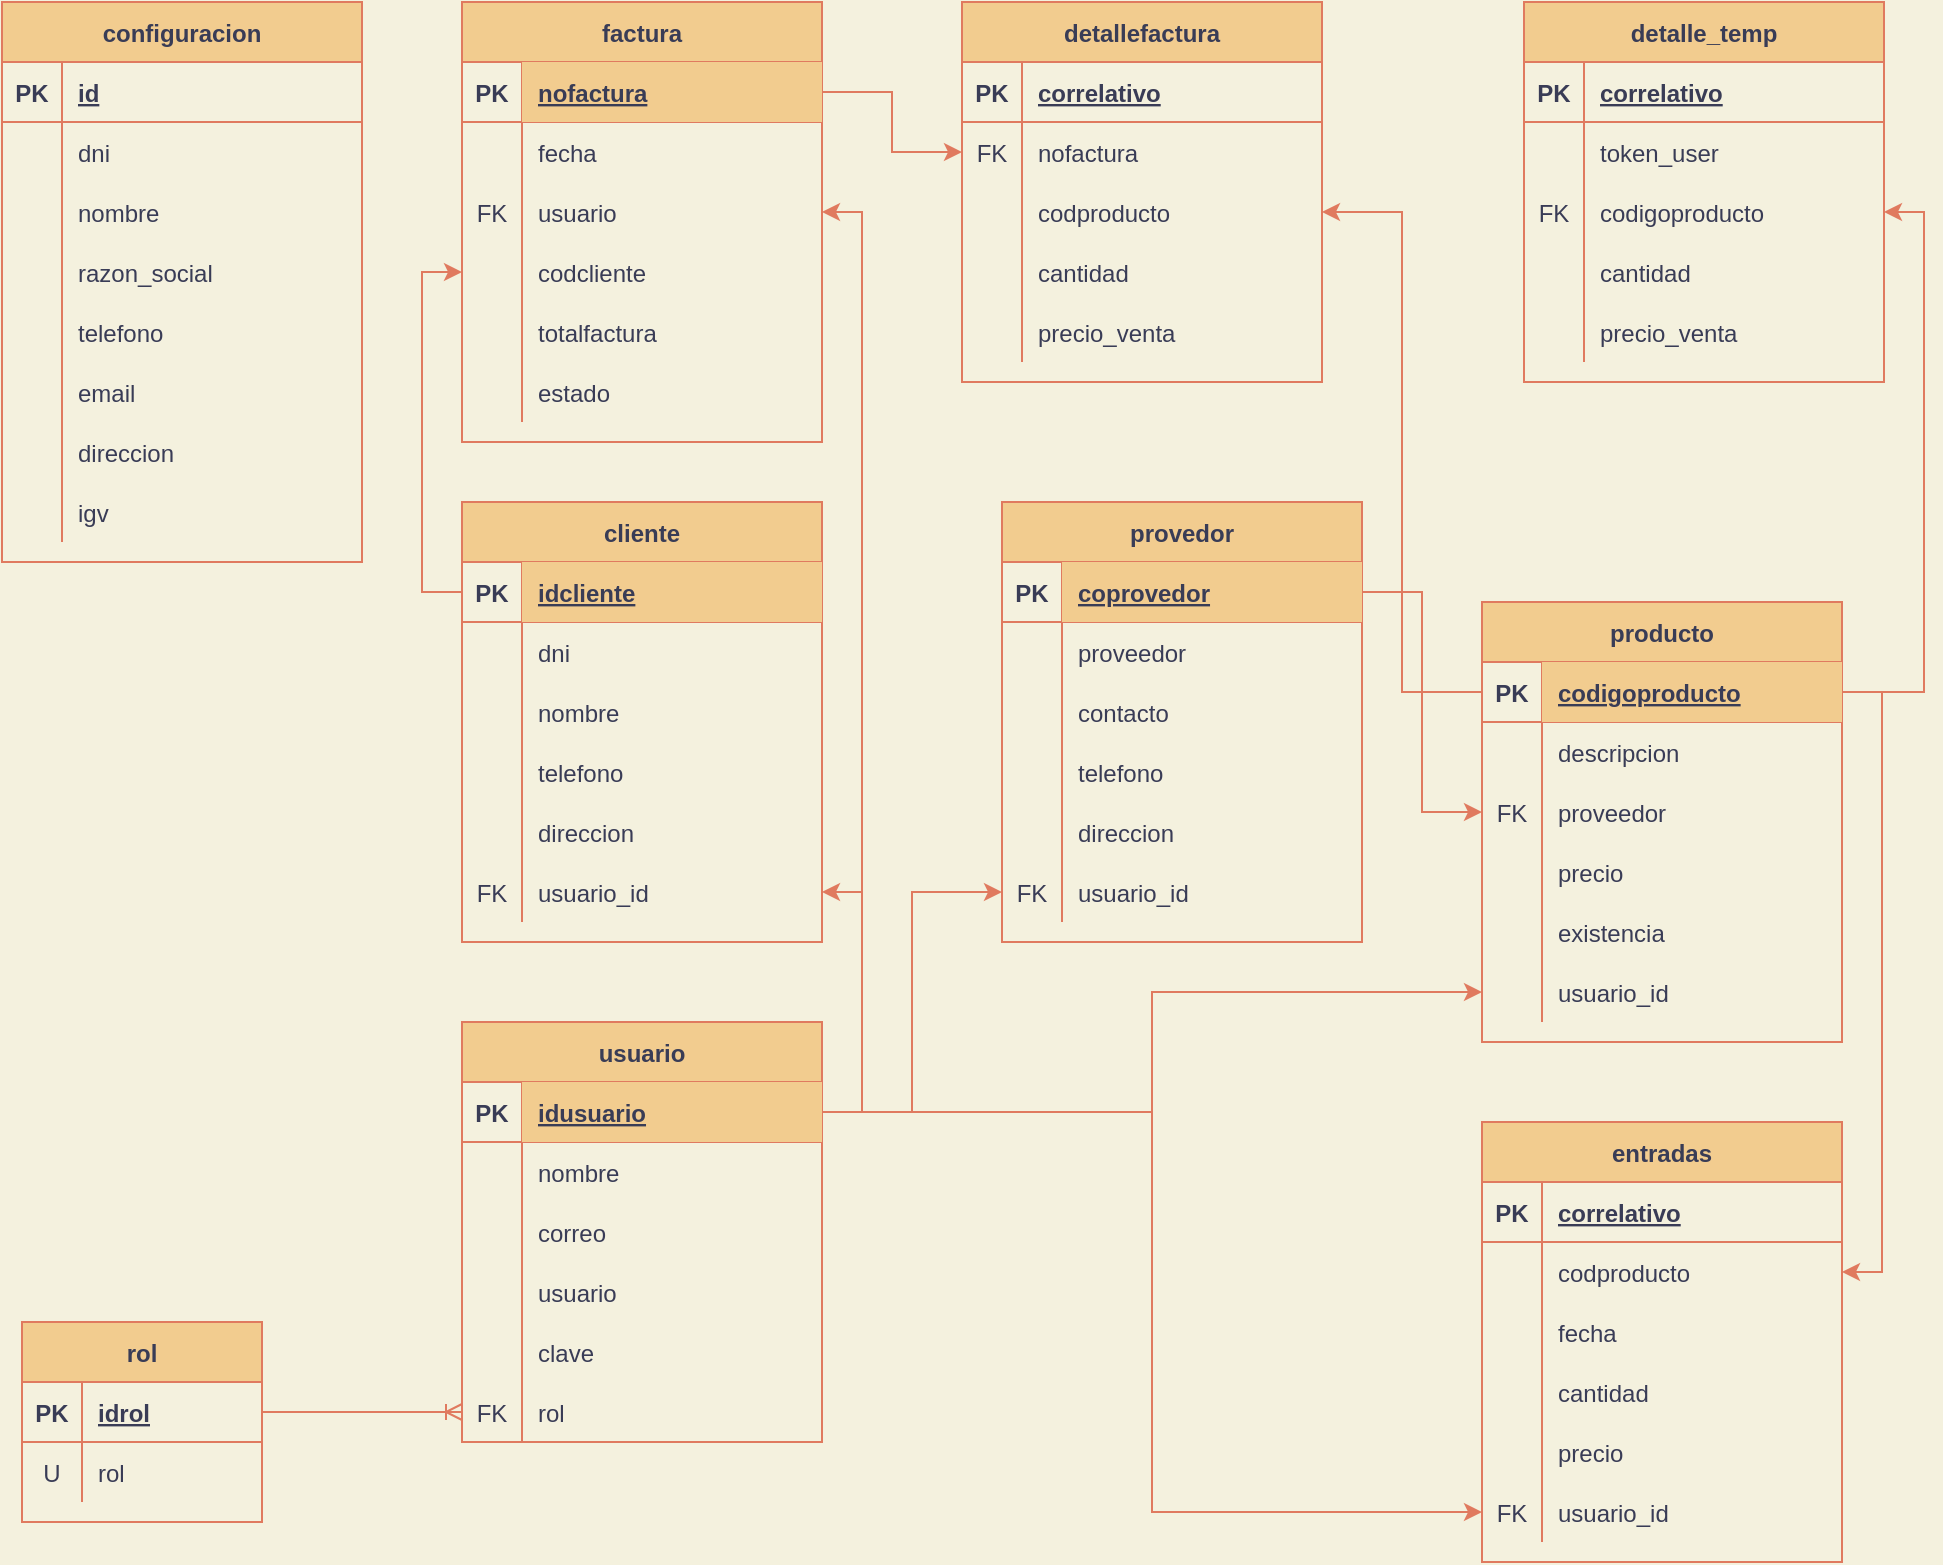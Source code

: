 <mxfile version="14.1.8" type="device"><diagram id="qy2nrKLrGNv065Gjyc8k" name="Page-1"><mxGraphModel dx="768" dy="482" grid="1" gridSize="10" guides="1" tooltips="1" connect="1" arrows="1" fold="1" page="1" pageScale="1" pageWidth="827" pageHeight="1169" background="#F4F1DE" math="0" shadow="0"><root><mxCell id="0"/><mxCell id="1" parent="0"/><mxCell id="6fo6VsrENm1tYkqoNYkq-1" value="usuario" style="shape=table;startSize=30;container=1;collapsible=1;childLayout=tableLayout;fixedRows=1;rowLines=0;fontStyle=1;align=center;resizeLast=1;fillColor=#F2CC8F;strokeColor=#E07A5F;fontColor=#393C56;" parent="1" vertex="1"><mxGeometry x="530" y="710" width="180" height="210" as="geometry"/></mxCell><mxCell id="6fo6VsrENm1tYkqoNYkq-2" value="" style="shape=tableRow;horizontal=0;startSize=0;swimlaneHead=0;swimlaneBody=0;fillColor=none;collapsible=0;dropTarget=0;points=[[0,0.5],[1,0.5]];portConstraint=eastwest;top=0;left=0;right=0;bottom=1;strokeColor=#E07A5F;fontColor=#393C56;" parent="6fo6VsrENm1tYkqoNYkq-1" vertex="1"><mxGeometry y="30" width="180" height="30" as="geometry"/></mxCell><mxCell id="6fo6VsrENm1tYkqoNYkq-3" value="PK" style="shape=partialRectangle;connectable=0;fillColor=none;top=0;left=0;bottom=0;right=0;fontStyle=1;overflow=hidden;strokeColor=#E07A5F;fontColor=#393C56;" parent="6fo6VsrENm1tYkqoNYkq-2" vertex="1"><mxGeometry width="30" height="30" as="geometry"><mxRectangle width="30" height="30" as="alternateBounds"/></mxGeometry></mxCell><mxCell id="6fo6VsrENm1tYkqoNYkq-4" value="idusuario" style="shape=partialRectangle;connectable=0;fillColor=#F2CC8F;top=0;left=0;bottom=0;right=0;align=left;spacingLeft=6;fontStyle=5;overflow=hidden;strokeColor=#E07A5F;fontColor=#393C56;" parent="6fo6VsrENm1tYkqoNYkq-2" vertex="1"><mxGeometry x="30" width="150" height="30" as="geometry"><mxRectangle width="150" height="30" as="alternateBounds"/></mxGeometry></mxCell><mxCell id="6fo6VsrENm1tYkqoNYkq-5" value="" style="shape=tableRow;horizontal=0;startSize=0;swimlaneHead=0;swimlaneBody=0;fillColor=none;collapsible=0;dropTarget=0;points=[[0,0.5],[1,0.5]];portConstraint=eastwest;top=0;left=0;right=0;bottom=0;strokeColor=#E07A5F;fontColor=#393C56;" parent="6fo6VsrENm1tYkqoNYkq-1" vertex="1"><mxGeometry y="60" width="180" height="30" as="geometry"/></mxCell><mxCell id="6fo6VsrENm1tYkqoNYkq-6" value="" style="shape=partialRectangle;connectable=0;fillColor=none;top=0;left=0;bottom=0;right=0;editable=1;overflow=hidden;strokeColor=#E07A5F;fontColor=#393C56;" parent="6fo6VsrENm1tYkqoNYkq-5" vertex="1"><mxGeometry width="30" height="30" as="geometry"><mxRectangle width="30" height="30" as="alternateBounds"/></mxGeometry></mxCell><mxCell id="6fo6VsrENm1tYkqoNYkq-7" value="nombre" style="shape=partialRectangle;connectable=0;fillColor=none;top=0;left=0;bottom=0;right=0;align=left;spacingLeft=6;overflow=hidden;strokeColor=#E07A5F;fontColor=#393C56;" parent="6fo6VsrENm1tYkqoNYkq-5" vertex="1"><mxGeometry x="30" width="150" height="30" as="geometry"><mxRectangle width="150" height="30" as="alternateBounds"/></mxGeometry></mxCell><mxCell id="6fo6VsrENm1tYkqoNYkq-8" value="" style="shape=tableRow;horizontal=0;startSize=0;swimlaneHead=0;swimlaneBody=0;fillColor=none;collapsible=0;dropTarget=0;points=[[0,0.5],[1,0.5]];portConstraint=eastwest;top=0;left=0;right=0;bottom=0;strokeColor=#E07A5F;fontColor=#393C56;" parent="6fo6VsrENm1tYkqoNYkq-1" vertex="1"><mxGeometry y="90" width="180" height="30" as="geometry"/></mxCell><mxCell id="6fo6VsrENm1tYkqoNYkq-9" value="" style="shape=partialRectangle;connectable=0;fillColor=none;top=0;left=0;bottom=0;right=0;editable=1;overflow=hidden;strokeColor=#E07A5F;fontColor=#393C56;" parent="6fo6VsrENm1tYkqoNYkq-8" vertex="1"><mxGeometry width="30" height="30" as="geometry"><mxRectangle width="30" height="30" as="alternateBounds"/></mxGeometry></mxCell><mxCell id="6fo6VsrENm1tYkqoNYkq-10" value="correo" style="shape=partialRectangle;connectable=0;fillColor=none;top=0;left=0;bottom=0;right=0;align=left;spacingLeft=6;overflow=hidden;strokeColor=#E07A5F;fontColor=#393C56;" parent="6fo6VsrENm1tYkqoNYkq-8" vertex="1"><mxGeometry x="30" width="150" height="30" as="geometry"><mxRectangle width="150" height="30" as="alternateBounds"/></mxGeometry></mxCell><mxCell id="6fo6VsrENm1tYkqoNYkq-11" value="" style="shape=tableRow;horizontal=0;startSize=0;swimlaneHead=0;swimlaneBody=0;fillColor=none;collapsible=0;dropTarget=0;points=[[0,0.5],[1,0.5]];portConstraint=eastwest;top=0;left=0;right=0;bottom=0;strokeColor=#E07A5F;fontColor=#393C56;" parent="6fo6VsrENm1tYkqoNYkq-1" vertex="1"><mxGeometry y="120" width="180" height="30" as="geometry"/></mxCell><mxCell id="6fo6VsrENm1tYkqoNYkq-12" value="" style="shape=partialRectangle;connectable=0;fillColor=none;top=0;left=0;bottom=0;right=0;editable=1;overflow=hidden;strokeColor=#E07A5F;fontColor=#393C56;" parent="6fo6VsrENm1tYkqoNYkq-11" vertex="1"><mxGeometry width="30" height="30" as="geometry"><mxRectangle width="30" height="30" as="alternateBounds"/></mxGeometry></mxCell><mxCell id="6fo6VsrENm1tYkqoNYkq-13" value="usuario" style="shape=partialRectangle;connectable=0;fillColor=none;top=0;left=0;bottom=0;right=0;align=left;spacingLeft=6;overflow=hidden;strokeColor=#E07A5F;fontColor=#393C56;" parent="6fo6VsrENm1tYkqoNYkq-11" vertex="1"><mxGeometry x="30" width="150" height="30" as="geometry"><mxRectangle width="150" height="30" as="alternateBounds"/></mxGeometry></mxCell><mxCell id="6fo6VsrENm1tYkqoNYkq-17" value="" style="shape=tableRow;horizontal=0;startSize=0;swimlaneHead=0;swimlaneBody=0;fillColor=none;collapsible=0;dropTarget=0;points=[[0,0.5],[1,0.5]];portConstraint=eastwest;top=0;left=0;right=0;bottom=0;strokeColor=#E07A5F;fontColor=#393C56;" parent="6fo6VsrENm1tYkqoNYkq-1" vertex="1"><mxGeometry y="150" width="180" height="30" as="geometry"/></mxCell><mxCell id="6fo6VsrENm1tYkqoNYkq-18" value="" style="shape=partialRectangle;connectable=0;fillColor=none;top=0;left=0;bottom=0;right=0;editable=1;overflow=hidden;strokeColor=#E07A5F;fontColor=#393C56;" parent="6fo6VsrENm1tYkqoNYkq-17" vertex="1"><mxGeometry width="30" height="30" as="geometry"><mxRectangle width="30" height="30" as="alternateBounds"/></mxGeometry></mxCell><mxCell id="6fo6VsrENm1tYkqoNYkq-19" value="clave" style="shape=partialRectangle;connectable=0;fillColor=none;top=0;left=0;bottom=0;right=0;align=left;spacingLeft=6;overflow=hidden;strokeColor=#E07A5F;fontColor=#393C56;" parent="6fo6VsrENm1tYkqoNYkq-17" vertex="1"><mxGeometry x="30" width="150" height="30" as="geometry"><mxRectangle width="150" height="30" as="alternateBounds"/></mxGeometry></mxCell><mxCell id="6fo6VsrENm1tYkqoNYkq-20" value="" style="shape=tableRow;horizontal=0;startSize=0;swimlaneHead=0;swimlaneBody=0;fillColor=none;collapsible=0;dropTarget=0;points=[[0,0.5],[1,0.5]];portConstraint=eastwest;top=0;left=0;right=0;bottom=0;strokeColor=#E07A5F;fontColor=#393C56;" parent="6fo6VsrENm1tYkqoNYkq-1" vertex="1"><mxGeometry y="180" width="180" height="30" as="geometry"/></mxCell><mxCell id="6fo6VsrENm1tYkqoNYkq-21" value="FK" style="shape=partialRectangle;connectable=0;fillColor=none;top=0;left=0;bottom=0;right=0;editable=1;overflow=hidden;strokeColor=#E07A5F;fontColor=#393C56;" parent="6fo6VsrENm1tYkqoNYkq-20" vertex="1"><mxGeometry width="30" height="30" as="geometry"><mxRectangle width="30" height="30" as="alternateBounds"/></mxGeometry></mxCell><mxCell id="6fo6VsrENm1tYkqoNYkq-22" value="rol" style="shape=partialRectangle;connectable=0;fillColor=none;top=0;left=0;bottom=0;right=0;align=left;spacingLeft=6;overflow=hidden;strokeColor=#E07A5F;fontColor=#393C56;" parent="6fo6VsrENm1tYkqoNYkq-20" vertex="1"><mxGeometry x="30" width="150" height="30" as="geometry"><mxRectangle width="150" height="30" as="alternateBounds"/></mxGeometry></mxCell><mxCell id="6fo6VsrENm1tYkqoNYkq-23" value="provedor" style="shape=table;startSize=30;container=1;collapsible=1;childLayout=tableLayout;fixedRows=1;rowLines=0;fontStyle=1;align=center;resizeLast=1;fillColor=#F2CC8F;strokeColor=#E07A5F;fontColor=#393C56;" parent="1" vertex="1"><mxGeometry x="800" y="450" width="180" height="220" as="geometry"/></mxCell><mxCell id="6fo6VsrENm1tYkqoNYkq-24" value="" style="shape=tableRow;horizontal=0;startSize=0;swimlaneHead=0;swimlaneBody=0;fillColor=none;collapsible=0;dropTarget=0;points=[[0,0.5],[1,0.5]];portConstraint=eastwest;top=0;left=0;right=0;bottom=1;strokeColor=#E07A5F;fontColor=#393C56;" parent="6fo6VsrENm1tYkqoNYkq-23" vertex="1"><mxGeometry y="30" width="180" height="30" as="geometry"/></mxCell><mxCell id="6fo6VsrENm1tYkqoNYkq-25" value="PK" style="shape=partialRectangle;connectable=0;fillColor=none;top=0;left=0;bottom=0;right=0;fontStyle=1;overflow=hidden;strokeColor=#E07A5F;fontColor=#393C56;" parent="6fo6VsrENm1tYkqoNYkq-24" vertex="1"><mxGeometry width="30" height="30" as="geometry"><mxRectangle width="30" height="30" as="alternateBounds"/></mxGeometry></mxCell><mxCell id="6fo6VsrENm1tYkqoNYkq-26" value="coprovedor" style="shape=partialRectangle;connectable=0;fillColor=#F2CC8F;top=0;left=0;bottom=0;right=0;align=left;spacingLeft=6;fontStyle=5;overflow=hidden;strokeColor=#E07A5F;fontColor=#393C56;" parent="6fo6VsrENm1tYkqoNYkq-24" vertex="1"><mxGeometry x="30" width="150" height="30" as="geometry"><mxRectangle width="150" height="30" as="alternateBounds"/></mxGeometry></mxCell><mxCell id="6fo6VsrENm1tYkqoNYkq-27" value="" style="shape=tableRow;horizontal=0;startSize=0;swimlaneHead=0;swimlaneBody=0;fillColor=none;collapsible=0;dropTarget=0;points=[[0,0.5],[1,0.5]];portConstraint=eastwest;top=0;left=0;right=0;bottom=0;strokeColor=#E07A5F;fontColor=#393C56;" parent="6fo6VsrENm1tYkqoNYkq-23" vertex="1"><mxGeometry y="60" width="180" height="30" as="geometry"/></mxCell><mxCell id="6fo6VsrENm1tYkqoNYkq-28" value="" style="shape=partialRectangle;connectable=0;fillColor=none;top=0;left=0;bottom=0;right=0;editable=1;overflow=hidden;strokeColor=#E07A5F;fontColor=#393C56;" parent="6fo6VsrENm1tYkqoNYkq-27" vertex="1"><mxGeometry width="30" height="30" as="geometry"><mxRectangle width="30" height="30" as="alternateBounds"/></mxGeometry></mxCell><mxCell id="6fo6VsrENm1tYkqoNYkq-29" value="proveedor" style="shape=partialRectangle;connectable=0;fillColor=none;top=0;left=0;bottom=0;right=0;align=left;spacingLeft=6;overflow=hidden;strokeColor=#E07A5F;fontColor=#393C56;" parent="6fo6VsrENm1tYkqoNYkq-27" vertex="1"><mxGeometry x="30" width="150" height="30" as="geometry"><mxRectangle width="150" height="30" as="alternateBounds"/></mxGeometry></mxCell><mxCell id="6fo6VsrENm1tYkqoNYkq-30" value="" style="shape=tableRow;horizontal=0;startSize=0;swimlaneHead=0;swimlaneBody=0;fillColor=none;collapsible=0;dropTarget=0;points=[[0,0.5],[1,0.5]];portConstraint=eastwest;top=0;left=0;right=0;bottom=0;strokeColor=#E07A5F;fontColor=#393C56;" parent="6fo6VsrENm1tYkqoNYkq-23" vertex="1"><mxGeometry y="90" width="180" height="30" as="geometry"/></mxCell><mxCell id="6fo6VsrENm1tYkqoNYkq-31" value="" style="shape=partialRectangle;connectable=0;fillColor=none;top=0;left=0;bottom=0;right=0;editable=1;overflow=hidden;strokeColor=#E07A5F;fontColor=#393C56;" parent="6fo6VsrENm1tYkqoNYkq-30" vertex="1"><mxGeometry width="30" height="30" as="geometry"><mxRectangle width="30" height="30" as="alternateBounds"/></mxGeometry></mxCell><mxCell id="6fo6VsrENm1tYkqoNYkq-32" value="contacto" style="shape=partialRectangle;connectable=0;fillColor=none;top=0;left=0;bottom=0;right=0;align=left;spacingLeft=6;overflow=hidden;strokeColor=#E07A5F;fontColor=#393C56;" parent="6fo6VsrENm1tYkqoNYkq-30" vertex="1"><mxGeometry x="30" width="150" height="30" as="geometry"><mxRectangle width="150" height="30" as="alternateBounds"/></mxGeometry></mxCell><mxCell id="6fo6VsrENm1tYkqoNYkq-33" value="" style="shape=tableRow;horizontal=0;startSize=0;swimlaneHead=0;swimlaneBody=0;fillColor=none;collapsible=0;dropTarget=0;points=[[0,0.5],[1,0.5]];portConstraint=eastwest;top=0;left=0;right=0;bottom=0;strokeColor=#E07A5F;fontColor=#393C56;" parent="6fo6VsrENm1tYkqoNYkq-23" vertex="1"><mxGeometry y="120" width="180" height="30" as="geometry"/></mxCell><mxCell id="6fo6VsrENm1tYkqoNYkq-34" value="" style="shape=partialRectangle;connectable=0;fillColor=none;top=0;left=0;bottom=0;right=0;editable=1;overflow=hidden;strokeColor=#E07A5F;fontColor=#393C56;" parent="6fo6VsrENm1tYkqoNYkq-33" vertex="1"><mxGeometry width="30" height="30" as="geometry"><mxRectangle width="30" height="30" as="alternateBounds"/></mxGeometry></mxCell><mxCell id="6fo6VsrENm1tYkqoNYkq-35" value="telefono" style="shape=partialRectangle;connectable=0;fillColor=none;top=0;left=0;bottom=0;right=0;align=left;spacingLeft=6;overflow=hidden;strokeColor=#E07A5F;fontColor=#393C56;" parent="6fo6VsrENm1tYkqoNYkq-33" vertex="1"><mxGeometry x="30" width="150" height="30" as="geometry"><mxRectangle width="150" height="30" as="alternateBounds"/></mxGeometry></mxCell><mxCell id="6fo6VsrENm1tYkqoNYkq-39" value="" style="shape=tableRow;horizontal=0;startSize=0;swimlaneHead=0;swimlaneBody=0;fillColor=none;collapsible=0;dropTarget=0;points=[[0,0.5],[1,0.5]];portConstraint=eastwest;top=0;left=0;right=0;bottom=0;strokeColor=#E07A5F;fontColor=#393C56;" parent="6fo6VsrENm1tYkqoNYkq-23" vertex="1"><mxGeometry y="150" width="180" height="30" as="geometry"/></mxCell><mxCell id="6fo6VsrENm1tYkqoNYkq-40" value="" style="shape=partialRectangle;connectable=0;fillColor=none;top=0;left=0;bottom=0;right=0;editable=1;overflow=hidden;strokeColor=#E07A5F;fontColor=#393C56;" parent="6fo6VsrENm1tYkqoNYkq-39" vertex="1"><mxGeometry width="30" height="30" as="geometry"><mxRectangle width="30" height="30" as="alternateBounds"/></mxGeometry></mxCell><mxCell id="6fo6VsrENm1tYkqoNYkq-41" value="direccion" style="shape=partialRectangle;connectable=0;fillColor=none;top=0;left=0;bottom=0;right=0;align=left;spacingLeft=6;overflow=hidden;strokeColor=#E07A5F;fontColor=#393C56;" parent="6fo6VsrENm1tYkqoNYkq-39" vertex="1"><mxGeometry x="30" width="150" height="30" as="geometry"><mxRectangle width="150" height="30" as="alternateBounds"/></mxGeometry></mxCell><mxCell id="6fo6VsrENm1tYkqoNYkq-36" value="" style="shape=tableRow;horizontal=0;startSize=0;swimlaneHead=0;swimlaneBody=0;fillColor=none;collapsible=0;dropTarget=0;points=[[0,0.5],[1,0.5]];portConstraint=eastwest;top=0;left=0;right=0;bottom=0;strokeColor=#E07A5F;fontColor=#393C56;" parent="6fo6VsrENm1tYkqoNYkq-23" vertex="1"><mxGeometry y="180" width="180" height="30" as="geometry"/></mxCell><mxCell id="6fo6VsrENm1tYkqoNYkq-37" value="FK" style="shape=partialRectangle;connectable=0;fillColor=none;top=0;left=0;bottom=0;right=0;editable=1;overflow=hidden;strokeColor=#E07A5F;fontColor=#393C56;" parent="6fo6VsrENm1tYkqoNYkq-36" vertex="1"><mxGeometry width="30" height="30" as="geometry"><mxRectangle width="30" height="30" as="alternateBounds"/></mxGeometry></mxCell><mxCell id="6fo6VsrENm1tYkqoNYkq-38" value="usuario_id" style="shape=partialRectangle;connectable=0;fillColor=none;top=0;left=0;bottom=0;right=0;align=left;spacingLeft=6;overflow=hidden;strokeColor=#E07A5F;fontColor=#393C56;" parent="6fo6VsrENm1tYkqoNYkq-36" vertex="1"><mxGeometry x="30" width="150" height="30" as="geometry"><mxRectangle width="150" height="30" as="alternateBounds"/></mxGeometry></mxCell><mxCell id="6fo6VsrENm1tYkqoNYkq-42" value="rol" style="shape=table;startSize=30;container=1;collapsible=1;childLayout=tableLayout;fixedRows=1;rowLines=0;fontStyle=1;align=center;resizeLast=1;fillColor=#F2CC8F;strokeColor=#E07A5F;fontColor=#393C56;" parent="1" vertex="1"><mxGeometry x="310" y="860" width="120" height="100" as="geometry"/></mxCell><mxCell id="6fo6VsrENm1tYkqoNYkq-43" value="" style="shape=tableRow;horizontal=0;startSize=0;swimlaneHead=0;swimlaneBody=0;fillColor=none;collapsible=0;dropTarget=0;points=[[0,0.5],[1,0.5]];portConstraint=eastwest;top=0;left=0;right=0;bottom=1;strokeColor=#E07A5F;fontColor=#393C56;" parent="6fo6VsrENm1tYkqoNYkq-42" vertex="1"><mxGeometry y="30" width="120" height="30" as="geometry"/></mxCell><mxCell id="6fo6VsrENm1tYkqoNYkq-44" value="PK" style="shape=partialRectangle;connectable=0;fillColor=none;top=0;left=0;bottom=0;right=0;fontStyle=1;overflow=hidden;strokeColor=#E07A5F;fontColor=#393C56;" parent="6fo6VsrENm1tYkqoNYkq-43" vertex="1"><mxGeometry width="30" height="30" as="geometry"><mxRectangle width="30" height="30" as="alternateBounds"/></mxGeometry></mxCell><mxCell id="6fo6VsrENm1tYkqoNYkq-45" value="idrol" style="shape=partialRectangle;connectable=0;fillColor=none;top=0;left=0;bottom=0;right=0;align=left;spacingLeft=6;fontStyle=5;overflow=hidden;strokeColor=#E07A5F;fontColor=#393C56;" parent="6fo6VsrENm1tYkqoNYkq-43" vertex="1"><mxGeometry x="30" width="90" height="30" as="geometry"><mxRectangle width="90" height="30" as="alternateBounds"/></mxGeometry></mxCell><mxCell id="6fo6VsrENm1tYkqoNYkq-46" value="" style="shape=tableRow;horizontal=0;startSize=0;swimlaneHead=0;swimlaneBody=0;fillColor=none;collapsible=0;dropTarget=0;points=[[0,0.5],[1,0.5]];portConstraint=eastwest;top=0;left=0;right=0;bottom=0;strokeColor=#E07A5F;fontColor=#393C56;" parent="6fo6VsrENm1tYkqoNYkq-42" vertex="1"><mxGeometry y="60" width="120" height="30" as="geometry"/></mxCell><mxCell id="6fo6VsrENm1tYkqoNYkq-47" value="U" style="shape=partialRectangle;connectable=0;fillColor=none;top=0;left=0;bottom=0;right=0;editable=1;overflow=hidden;strokeColor=#E07A5F;fontColor=#393C56;" parent="6fo6VsrENm1tYkqoNYkq-46" vertex="1"><mxGeometry width="30" height="30" as="geometry"><mxRectangle width="30" height="30" as="alternateBounds"/></mxGeometry></mxCell><mxCell id="6fo6VsrENm1tYkqoNYkq-48" value="rol" style="shape=partialRectangle;connectable=0;fillColor=none;top=0;left=0;bottom=0;right=0;align=left;spacingLeft=6;overflow=hidden;strokeColor=#E07A5F;fontColor=#393C56;" parent="6fo6VsrENm1tYkqoNYkq-46" vertex="1"><mxGeometry x="30" width="90" height="30" as="geometry"><mxRectangle width="90" height="30" as="alternateBounds"/></mxGeometry></mxCell><mxCell id="6fo6VsrENm1tYkqoNYkq-55" value="cliente" style="shape=table;startSize=30;container=1;collapsible=1;childLayout=tableLayout;fixedRows=1;rowLines=0;fontStyle=1;align=center;resizeLast=1;fillColor=#F2CC8F;strokeColor=#E07A5F;fontColor=#393C56;" parent="1" vertex="1"><mxGeometry x="530" y="450" width="180" height="220" as="geometry"/></mxCell><mxCell id="6fo6VsrENm1tYkqoNYkq-56" value="" style="shape=tableRow;horizontal=0;startSize=0;swimlaneHead=0;swimlaneBody=0;fillColor=none;collapsible=0;dropTarget=0;points=[[0,0.5],[1,0.5]];portConstraint=eastwest;top=0;left=0;right=0;bottom=1;strokeColor=#E07A5F;fontColor=#393C56;" parent="6fo6VsrENm1tYkqoNYkq-55" vertex="1"><mxGeometry y="30" width="180" height="30" as="geometry"/></mxCell><mxCell id="6fo6VsrENm1tYkqoNYkq-57" value="PK" style="shape=partialRectangle;connectable=0;fillColor=none;top=0;left=0;bottom=0;right=0;fontStyle=1;overflow=hidden;strokeColor=#E07A5F;fontColor=#393C56;" parent="6fo6VsrENm1tYkqoNYkq-56" vertex="1"><mxGeometry width="30" height="30" as="geometry"><mxRectangle width="30" height="30" as="alternateBounds"/></mxGeometry></mxCell><mxCell id="6fo6VsrENm1tYkqoNYkq-58" value="idcliente" style="shape=partialRectangle;connectable=0;fillColor=#F2CC8F;top=0;left=0;bottom=0;right=0;align=left;spacingLeft=6;fontStyle=5;overflow=hidden;strokeColor=#E07A5F;fontColor=#393C56;" parent="6fo6VsrENm1tYkqoNYkq-56" vertex="1"><mxGeometry x="30" width="150" height="30" as="geometry"><mxRectangle width="150" height="30" as="alternateBounds"/></mxGeometry></mxCell><mxCell id="6fo6VsrENm1tYkqoNYkq-59" value="" style="shape=tableRow;horizontal=0;startSize=0;swimlaneHead=0;swimlaneBody=0;fillColor=none;collapsible=0;dropTarget=0;points=[[0,0.5],[1,0.5]];portConstraint=eastwest;top=0;left=0;right=0;bottom=0;strokeColor=#E07A5F;fontColor=#393C56;" parent="6fo6VsrENm1tYkqoNYkq-55" vertex="1"><mxGeometry y="60" width="180" height="30" as="geometry"/></mxCell><mxCell id="6fo6VsrENm1tYkqoNYkq-60" value="" style="shape=partialRectangle;connectable=0;fillColor=none;top=0;left=0;bottom=0;right=0;editable=1;overflow=hidden;strokeColor=#E07A5F;fontColor=#393C56;" parent="6fo6VsrENm1tYkqoNYkq-59" vertex="1"><mxGeometry width="30" height="30" as="geometry"><mxRectangle width="30" height="30" as="alternateBounds"/></mxGeometry></mxCell><mxCell id="6fo6VsrENm1tYkqoNYkq-61" value="dni" style="shape=partialRectangle;connectable=0;fillColor=none;top=0;left=0;bottom=0;right=0;align=left;spacingLeft=6;overflow=hidden;strokeColor=#E07A5F;fontColor=#393C56;" parent="6fo6VsrENm1tYkqoNYkq-59" vertex="1"><mxGeometry x="30" width="150" height="30" as="geometry"><mxRectangle width="150" height="30" as="alternateBounds"/></mxGeometry></mxCell><mxCell id="6fo6VsrENm1tYkqoNYkq-62" value="" style="shape=tableRow;horizontal=0;startSize=0;swimlaneHead=0;swimlaneBody=0;fillColor=none;collapsible=0;dropTarget=0;points=[[0,0.5],[1,0.5]];portConstraint=eastwest;top=0;left=0;right=0;bottom=0;strokeColor=#E07A5F;fontColor=#393C56;" parent="6fo6VsrENm1tYkqoNYkq-55" vertex="1"><mxGeometry y="90" width="180" height="30" as="geometry"/></mxCell><mxCell id="6fo6VsrENm1tYkqoNYkq-63" value="" style="shape=partialRectangle;connectable=0;fillColor=none;top=0;left=0;bottom=0;right=0;editable=1;overflow=hidden;strokeColor=#E07A5F;fontColor=#393C56;" parent="6fo6VsrENm1tYkqoNYkq-62" vertex="1"><mxGeometry width="30" height="30" as="geometry"><mxRectangle width="30" height="30" as="alternateBounds"/></mxGeometry></mxCell><mxCell id="6fo6VsrENm1tYkqoNYkq-64" value="nombre" style="shape=partialRectangle;connectable=0;fillColor=none;top=0;left=0;bottom=0;right=0;align=left;spacingLeft=6;overflow=hidden;strokeColor=#E07A5F;fontColor=#393C56;" parent="6fo6VsrENm1tYkqoNYkq-62" vertex="1"><mxGeometry x="30" width="150" height="30" as="geometry"><mxRectangle width="150" height="30" as="alternateBounds"/></mxGeometry></mxCell><mxCell id="6fo6VsrENm1tYkqoNYkq-65" value="" style="shape=tableRow;horizontal=0;startSize=0;swimlaneHead=0;swimlaneBody=0;fillColor=none;collapsible=0;dropTarget=0;points=[[0,0.5],[1,0.5]];portConstraint=eastwest;top=0;left=0;right=0;bottom=0;strokeColor=#E07A5F;fontColor=#393C56;" parent="6fo6VsrENm1tYkqoNYkq-55" vertex="1"><mxGeometry y="120" width="180" height="30" as="geometry"/></mxCell><mxCell id="6fo6VsrENm1tYkqoNYkq-66" value="" style="shape=partialRectangle;connectable=0;fillColor=none;top=0;left=0;bottom=0;right=0;editable=1;overflow=hidden;strokeColor=#E07A5F;fontColor=#393C56;" parent="6fo6VsrENm1tYkqoNYkq-65" vertex="1"><mxGeometry width="30" height="30" as="geometry"><mxRectangle width="30" height="30" as="alternateBounds"/></mxGeometry></mxCell><mxCell id="6fo6VsrENm1tYkqoNYkq-67" value="telefono" style="shape=partialRectangle;connectable=0;fillColor=none;top=0;left=0;bottom=0;right=0;align=left;spacingLeft=6;overflow=hidden;strokeColor=#E07A5F;fontColor=#393C56;" parent="6fo6VsrENm1tYkqoNYkq-65" vertex="1"><mxGeometry x="30" width="150" height="30" as="geometry"><mxRectangle width="150" height="30" as="alternateBounds"/></mxGeometry></mxCell><mxCell id="6fo6VsrENm1tYkqoNYkq-71" value="" style="shape=tableRow;horizontal=0;startSize=0;swimlaneHead=0;swimlaneBody=0;fillColor=none;collapsible=0;dropTarget=0;points=[[0,0.5],[1,0.5]];portConstraint=eastwest;top=0;left=0;right=0;bottom=0;strokeColor=#E07A5F;fontColor=#393C56;" parent="6fo6VsrENm1tYkqoNYkq-55" vertex="1"><mxGeometry y="150" width="180" height="30" as="geometry"/></mxCell><mxCell id="6fo6VsrENm1tYkqoNYkq-72" value="" style="shape=partialRectangle;connectable=0;fillColor=none;top=0;left=0;bottom=0;right=0;editable=1;overflow=hidden;strokeColor=#E07A5F;fontColor=#393C56;" parent="6fo6VsrENm1tYkqoNYkq-71" vertex="1"><mxGeometry width="30" height="30" as="geometry"><mxRectangle width="30" height="30" as="alternateBounds"/></mxGeometry></mxCell><mxCell id="6fo6VsrENm1tYkqoNYkq-73" value="direccion" style="shape=partialRectangle;connectable=0;fillColor=none;top=0;left=0;bottom=0;right=0;align=left;spacingLeft=6;overflow=hidden;strokeColor=#E07A5F;fontColor=#393C56;" parent="6fo6VsrENm1tYkqoNYkq-71" vertex="1"><mxGeometry x="30" width="150" height="30" as="geometry"><mxRectangle width="150" height="30" as="alternateBounds"/></mxGeometry></mxCell><mxCell id="6fo6VsrENm1tYkqoNYkq-68" value="" style="shape=tableRow;horizontal=0;startSize=0;swimlaneHead=0;swimlaneBody=0;fillColor=none;collapsible=0;dropTarget=0;points=[[0,0.5],[1,0.5]];portConstraint=eastwest;top=0;left=0;right=0;bottom=0;strokeColor=#E07A5F;fontColor=#393C56;" parent="6fo6VsrENm1tYkqoNYkq-55" vertex="1"><mxGeometry y="180" width="180" height="30" as="geometry"/></mxCell><mxCell id="6fo6VsrENm1tYkqoNYkq-69" value="FK" style="shape=partialRectangle;connectable=0;fillColor=none;top=0;left=0;bottom=0;right=0;editable=1;overflow=hidden;strokeColor=#E07A5F;fontColor=#393C56;" parent="6fo6VsrENm1tYkqoNYkq-68" vertex="1"><mxGeometry width="30" height="30" as="geometry"><mxRectangle width="30" height="30" as="alternateBounds"/></mxGeometry></mxCell><mxCell id="6fo6VsrENm1tYkqoNYkq-70" value="usuario_id" style="shape=partialRectangle;connectable=0;fillColor=none;top=0;left=0;bottom=0;right=0;align=left;spacingLeft=6;overflow=hidden;strokeColor=#E07A5F;fontColor=#393C56;" parent="6fo6VsrENm1tYkqoNYkq-68" vertex="1"><mxGeometry x="30" width="150" height="30" as="geometry"><mxRectangle width="150" height="30" as="alternateBounds"/></mxGeometry></mxCell><mxCell id="6fo6VsrENm1tYkqoNYkq-74" value="factura" style="shape=table;startSize=30;container=1;collapsible=1;childLayout=tableLayout;fixedRows=1;rowLines=0;fontStyle=1;align=center;resizeLast=1;fillColor=#F2CC8F;strokeColor=#E07A5F;fontColor=#393C56;" parent="1" vertex="1"><mxGeometry x="530" y="200" width="180" height="220" as="geometry"/></mxCell><mxCell id="6fo6VsrENm1tYkqoNYkq-75" value="" style="shape=tableRow;horizontal=0;startSize=0;swimlaneHead=0;swimlaneBody=0;fillColor=none;collapsible=0;dropTarget=0;points=[[0,0.5],[1,0.5]];portConstraint=eastwest;top=0;left=0;right=0;bottom=1;strokeColor=#E07A5F;fontColor=#393C56;" parent="6fo6VsrENm1tYkqoNYkq-74" vertex="1"><mxGeometry y="30" width="180" height="30" as="geometry"/></mxCell><mxCell id="6fo6VsrENm1tYkqoNYkq-76" value="PK" style="shape=partialRectangle;connectable=0;fillColor=none;top=0;left=0;bottom=0;right=0;fontStyle=1;overflow=hidden;strokeColor=#E07A5F;fontColor=#393C56;" parent="6fo6VsrENm1tYkqoNYkq-75" vertex="1"><mxGeometry width="30" height="30" as="geometry"><mxRectangle width="30" height="30" as="alternateBounds"/></mxGeometry></mxCell><mxCell id="6fo6VsrENm1tYkqoNYkq-77" value="nofactura" style="shape=partialRectangle;connectable=0;fillColor=#F2CC8F;top=0;left=0;bottom=0;right=0;align=left;spacingLeft=6;fontStyle=5;overflow=hidden;strokeColor=#E07A5F;fontColor=#393C56;" parent="6fo6VsrENm1tYkqoNYkq-75" vertex="1"><mxGeometry x="30" width="150" height="30" as="geometry"><mxRectangle width="150" height="30" as="alternateBounds"/></mxGeometry></mxCell><mxCell id="6fo6VsrENm1tYkqoNYkq-78" value="" style="shape=tableRow;horizontal=0;startSize=0;swimlaneHead=0;swimlaneBody=0;fillColor=none;collapsible=0;dropTarget=0;points=[[0,0.5],[1,0.5]];portConstraint=eastwest;top=0;left=0;right=0;bottom=0;strokeColor=#E07A5F;fontColor=#393C56;" parent="6fo6VsrENm1tYkqoNYkq-74" vertex="1"><mxGeometry y="60" width="180" height="30" as="geometry"/></mxCell><mxCell id="6fo6VsrENm1tYkqoNYkq-79" value="" style="shape=partialRectangle;connectable=0;fillColor=none;top=0;left=0;bottom=0;right=0;editable=1;overflow=hidden;strokeColor=#E07A5F;fontColor=#393C56;" parent="6fo6VsrENm1tYkqoNYkq-78" vertex="1"><mxGeometry width="30" height="30" as="geometry"><mxRectangle width="30" height="30" as="alternateBounds"/></mxGeometry></mxCell><mxCell id="6fo6VsrENm1tYkqoNYkq-80" value="fecha" style="shape=partialRectangle;connectable=0;fillColor=none;top=0;left=0;bottom=0;right=0;align=left;spacingLeft=6;overflow=hidden;strokeColor=#E07A5F;fontColor=#393C56;" parent="6fo6VsrENm1tYkqoNYkq-78" vertex="1"><mxGeometry x="30" width="150" height="30" as="geometry"><mxRectangle width="150" height="30" as="alternateBounds"/></mxGeometry></mxCell><mxCell id="6fo6VsrENm1tYkqoNYkq-81" value="" style="shape=tableRow;horizontal=0;startSize=0;swimlaneHead=0;swimlaneBody=0;fillColor=none;collapsible=0;dropTarget=0;points=[[0,0.5],[1,0.5]];portConstraint=eastwest;top=0;left=0;right=0;bottom=0;strokeColor=#E07A5F;fontColor=#393C56;" parent="6fo6VsrENm1tYkqoNYkq-74" vertex="1"><mxGeometry y="90" width="180" height="30" as="geometry"/></mxCell><mxCell id="6fo6VsrENm1tYkqoNYkq-82" value="FK" style="shape=partialRectangle;connectable=0;fillColor=none;top=0;left=0;bottom=0;right=0;editable=1;overflow=hidden;strokeColor=#E07A5F;fontColor=#393C56;" parent="6fo6VsrENm1tYkqoNYkq-81" vertex="1"><mxGeometry width="30" height="30" as="geometry"><mxRectangle width="30" height="30" as="alternateBounds"/></mxGeometry></mxCell><mxCell id="6fo6VsrENm1tYkqoNYkq-83" value="usuario" style="shape=partialRectangle;connectable=0;fillColor=none;top=0;left=0;bottom=0;right=0;align=left;spacingLeft=6;overflow=hidden;strokeColor=#E07A5F;fontColor=#393C56;" parent="6fo6VsrENm1tYkqoNYkq-81" vertex="1"><mxGeometry x="30" width="150" height="30" as="geometry"><mxRectangle width="150" height="30" as="alternateBounds"/></mxGeometry></mxCell><mxCell id="6fo6VsrENm1tYkqoNYkq-84" value="" style="shape=tableRow;horizontal=0;startSize=0;swimlaneHead=0;swimlaneBody=0;fillColor=none;collapsible=0;dropTarget=0;points=[[0,0.5],[1,0.5]];portConstraint=eastwest;top=0;left=0;right=0;bottom=0;strokeColor=#E07A5F;fontColor=#393C56;" parent="6fo6VsrENm1tYkqoNYkq-74" vertex="1"><mxGeometry y="120" width="180" height="30" as="geometry"/></mxCell><mxCell id="6fo6VsrENm1tYkqoNYkq-85" value="" style="shape=partialRectangle;connectable=0;fillColor=none;top=0;left=0;bottom=0;right=0;editable=1;overflow=hidden;strokeColor=#E07A5F;fontColor=#393C56;" parent="6fo6VsrENm1tYkqoNYkq-84" vertex="1"><mxGeometry width="30" height="30" as="geometry"><mxRectangle width="30" height="30" as="alternateBounds"/></mxGeometry></mxCell><mxCell id="6fo6VsrENm1tYkqoNYkq-86" value="codcliente" style="shape=partialRectangle;connectable=0;fillColor=none;top=0;left=0;bottom=0;right=0;align=left;spacingLeft=6;overflow=hidden;strokeColor=#E07A5F;fontColor=#393C56;" parent="6fo6VsrENm1tYkqoNYkq-84" vertex="1"><mxGeometry x="30" width="150" height="30" as="geometry"><mxRectangle width="150" height="30" as="alternateBounds"/></mxGeometry></mxCell><mxCell id="6fo6VsrENm1tYkqoNYkq-90" value="" style="shape=tableRow;horizontal=0;startSize=0;swimlaneHead=0;swimlaneBody=0;fillColor=none;collapsible=0;dropTarget=0;points=[[0,0.5],[1,0.5]];portConstraint=eastwest;top=0;left=0;right=0;bottom=0;strokeColor=#E07A5F;fontColor=#393C56;" parent="6fo6VsrENm1tYkqoNYkq-74" vertex="1"><mxGeometry y="150" width="180" height="30" as="geometry"/></mxCell><mxCell id="6fo6VsrENm1tYkqoNYkq-91" value="" style="shape=partialRectangle;connectable=0;fillColor=none;top=0;left=0;bottom=0;right=0;editable=1;overflow=hidden;strokeColor=#E07A5F;fontColor=#393C56;" parent="6fo6VsrENm1tYkqoNYkq-90" vertex="1"><mxGeometry width="30" height="30" as="geometry"><mxRectangle width="30" height="30" as="alternateBounds"/></mxGeometry></mxCell><mxCell id="6fo6VsrENm1tYkqoNYkq-92" value="totalfactura" style="shape=partialRectangle;connectable=0;fillColor=none;top=0;left=0;bottom=0;right=0;align=left;spacingLeft=6;overflow=hidden;strokeColor=#E07A5F;fontColor=#393C56;" parent="6fo6VsrENm1tYkqoNYkq-90" vertex="1"><mxGeometry x="30" width="150" height="30" as="geometry"><mxRectangle width="150" height="30" as="alternateBounds"/></mxGeometry></mxCell><mxCell id="6fo6VsrENm1tYkqoNYkq-87" value="" style="shape=tableRow;horizontal=0;startSize=0;swimlaneHead=0;swimlaneBody=0;fillColor=none;collapsible=0;dropTarget=0;points=[[0,0.5],[1,0.5]];portConstraint=eastwest;top=0;left=0;right=0;bottom=0;strokeColor=#E07A5F;fontColor=#393C56;" parent="6fo6VsrENm1tYkqoNYkq-74" vertex="1"><mxGeometry y="180" width="180" height="30" as="geometry"/></mxCell><mxCell id="6fo6VsrENm1tYkqoNYkq-88" value="" style="shape=partialRectangle;connectable=0;fillColor=none;top=0;left=0;bottom=0;right=0;editable=1;overflow=hidden;strokeColor=#E07A5F;fontColor=#393C56;" parent="6fo6VsrENm1tYkqoNYkq-87" vertex="1"><mxGeometry width="30" height="30" as="geometry"><mxRectangle width="30" height="30" as="alternateBounds"/></mxGeometry></mxCell><mxCell id="6fo6VsrENm1tYkqoNYkq-89" value="estado" style="shape=partialRectangle;connectable=0;fillColor=none;top=0;left=0;bottom=0;right=0;align=left;spacingLeft=6;overflow=hidden;strokeColor=#E07A5F;fontColor=#393C56;" parent="6fo6VsrENm1tYkqoNYkq-87" vertex="1"><mxGeometry x="30" width="150" height="30" as="geometry"><mxRectangle width="150" height="30" as="alternateBounds"/></mxGeometry></mxCell><mxCell id="6fo6VsrENm1tYkqoNYkq-93" value="detallefactura" style="shape=table;startSize=30;container=1;collapsible=1;childLayout=tableLayout;fixedRows=1;rowLines=0;fontStyle=1;align=center;resizeLast=1;fillColor=#F2CC8F;strokeColor=#E07A5F;fontColor=#393C56;" parent="1" vertex="1"><mxGeometry x="780" y="200" width="180" height="190" as="geometry"/></mxCell><mxCell id="6fo6VsrENm1tYkqoNYkq-94" value="" style="shape=tableRow;horizontal=0;startSize=0;swimlaneHead=0;swimlaneBody=0;fillColor=none;collapsible=0;dropTarget=0;points=[[0,0.5],[1,0.5]];portConstraint=eastwest;top=0;left=0;right=0;bottom=1;strokeColor=#E07A5F;fontColor=#393C56;" parent="6fo6VsrENm1tYkqoNYkq-93" vertex="1"><mxGeometry y="30" width="180" height="30" as="geometry"/></mxCell><mxCell id="6fo6VsrENm1tYkqoNYkq-95" value="PK" style="shape=partialRectangle;connectable=0;fillColor=none;top=0;left=0;bottom=0;right=0;fontStyle=1;overflow=hidden;strokeColor=#E07A5F;fontColor=#393C56;" parent="6fo6VsrENm1tYkqoNYkq-94" vertex="1"><mxGeometry width="30" height="30" as="geometry"><mxRectangle width="30" height="30" as="alternateBounds"/></mxGeometry></mxCell><mxCell id="6fo6VsrENm1tYkqoNYkq-96" value="correlativo" style="shape=partialRectangle;connectable=0;fillColor=none;top=0;left=0;bottom=0;right=0;align=left;spacingLeft=6;fontStyle=5;overflow=hidden;strokeColor=#E07A5F;fontColor=#393C56;" parent="6fo6VsrENm1tYkqoNYkq-94" vertex="1"><mxGeometry x="30" width="150" height="30" as="geometry"><mxRectangle width="150" height="30" as="alternateBounds"/></mxGeometry></mxCell><mxCell id="6fo6VsrENm1tYkqoNYkq-97" value="" style="shape=tableRow;horizontal=0;startSize=0;swimlaneHead=0;swimlaneBody=0;fillColor=none;collapsible=0;dropTarget=0;points=[[0,0.5],[1,0.5]];portConstraint=eastwest;top=0;left=0;right=0;bottom=0;strokeColor=#E07A5F;fontColor=#393C56;" parent="6fo6VsrENm1tYkqoNYkq-93" vertex="1"><mxGeometry y="60" width="180" height="30" as="geometry"/></mxCell><mxCell id="6fo6VsrENm1tYkqoNYkq-98" value="FK" style="shape=partialRectangle;connectable=0;fillColor=none;top=0;left=0;bottom=0;right=0;editable=1;overflow=hidden;strokeColor=#E07A5F;fontColor=#393C56;" parent="6fo6VsrENm1tYkqoNYkq-97" vertex="1"><mxGeometry width="30" height="30" as="geometry"><mxRectangle width="30" height="30" as="alternateBounds"/></mxGeometry></mxCell><mxCell id="6fo6VsrENm1tYkqoNYkq-99" value="nofactura" style="shape=partialRectangle;connectable=0;fillColor=none;top=0;left=0;bottom=0;right=0;align=left;spacingLeft=6;overflow=hidden;strokeColor=#E07A5F;fontColor=#393C56;" parent="6fo6VsrENm1tYkqoNYkq-97" vertex="1"><mxGeometry x="30" width="150" height="30" as="geometry"><mxRectangle width="150" height="30" as="alternateBounds"/></mxGeometry></mxCell><mxCell id="6fo6VsrENm1tYkqoNYkq-100" value="" style="shape=tableRow;horizontal=0;startSize=0;swimlaneHead=0;swimlaneBody=0;fillColor=none;collapsible=0;dropTarget=0;points=[[0,0.5],[1,0.5]];portConstraint=eastwest;top=0;left=0;right=0;bottom=0;strokeColor=#E07A5F;fontColor=#393C56;" parent="6fo6VsrENm1tYkqoNYkq-93" vertex="1"><mxGeometry y="90" width="180" height="30" as="geometry"/></mxCell><mxCell id="6fo6VsrENm1tYkqoNYkq-101" value="" style="shape=partialRectangle;connectable=0;fillColor=none;top=0;left=0;bottom=0;right=0;editable=1;overflow=hidden;strokeColor=#E07A5F;fontColor=#393C56;" parent="6fo6VsrENm1tYkqoNYkq-100" vertex="1"><mxGeometry width="30" height="30" as="geometry"><mxRectangle width="30" height="30" as="alternateBounds"/></mxGeometry></mxCell><mxCell id="6fo6VsrENm1tYkqoNYkq-102" value="codproducto" style="shape=partialRectangle;connectable=0;fillColor=none;top=0;left=0;bottom=0;right=0;align=left;spacingLeft=6;overflow=hidden;strokeColor=#E07A5F;fontColor=#393C56;" parent="6fo6VsrENm1tYkqoNYkq-100" vertex="1"><mxGeometry x="30" width="150" height="30" as="geometry"><mxRectangle width="150" height="30" as="alternateBounds"/></mxGeometry></mxCell><mxCell id="6fo6VsrENm1tYkqoNYkq-103" value="" style="shape=tableRow;horizontal=0;startSize=0;swimlaneHead=0;swimlaneBody=0;fillColor=none;collapsible=0;dropTarget=0;points=[[0,0.5],[1,0.5]];portConstraint=eastwest;top=0;left=0;right=0;bottom=0;strokeColor=#E07A5F;fontColor=#393C56;" parent="6fo6VsrENm1tYkqoNYkq-93" vertex="1"><mxGeometry y="120" width="180" height="30" as="geometry"/></mxCell><mxCell id="6fo6VsrENm1tYkqoNYkq-104" value="" style="shape=partialRectangle;connectable=0;fillColor=none;top=0;left=0;bottom=0;right=0;editable=1;overflow=hidden;strokeColor=#E07A5F;fontColor=#393C56;" parent="6fo6VsrENm1tYkqoNYkq-103" vertex="1"><mxGeometry width="30" height="30" as="geometry"><mxRectangle width="30" height="30" as="alternateBounds"/></mxGeometry></mxCell><mxCell id="6fo6VsrENm1tYkqoNYkq-105" value="cantidad" style="shape=partialRectangle;connectable=0;fillColor=none;top=0;left=0;bottom=0;right=0;align=left;spacingLeft=6;overflow=hidden;strokeColor=#E07A5F;fontColor=#393C56;" parent="6fo6VsrENm1tYkqoNYkq-103" vertex="1"><mxGeometry x="30" width="150" height="30" as="geometry"><mxRectangle width="150" height="30" as="alternateBounds"/></mxGeometry></mxCell><mxCell id="6fo6VsrENm1tYkqoNYkq-106" value="" style="shape=tableRow;horizontal=0;startSize=0;swimlaneHead=0;swimlaneBody=0;fillColor=none;collapsible=0;dropTarget=0;points=[[0,0.5],[1,0.5]];portConstraint=eastwest;top=0;left=0;right=0;bottom=0;strokeColor=#E07A5F;fontColor=#393C56;" parent="6fo6VsrENm1tYkqoNYkq-93" vertex="1"><mxGeometry y="150" width="180" height="30" as="geometry"/></mxCell><mxCell id="6fo6VsrENm1tYkqoNYkq-107" value="" style="shape=partialRectangle;connectable=0;fillColor=none;top=0;left=0;bottom=0;right=0;editable=1;overflow=hidden;strokeColor=#E07A5F;fontColor=#393C56;" parent="6fo6VsrENm1tYkqoNYkq-106" vertex="1"><mxGeometry width="30" height="30" as="geometry"><mxRectangle width="30" height="30" as="alternateBounds"/></mxGeometry></mxCell><mxCell id="6fo6VsrENm1tYkqoNYkq-108" value="precio_venta" style="shape=partialRectangle;connectable=0;fillColor=none;top=0;left=0;bottom=0;right=0;align=left;spacingLeft=6;overflow=hidden;strokeColor=#E07A5F;fontColor=#393C56;" parent="6fo6VsrENm1tYkqoNYkq-106" vertex="1"><mxGeometry x="30" width="150" height="30" as="geometry"><mxRectangle width="150" height="30" as="alternateBounds"/></mxGeometry></mxCell><mxCell id="6fo6VsrENm1tYkqoNYkq-112" value="detalle_temp" style="shape=table;startSize=30;container=1;collapsible=1;childLayout=tableLayout;fixedRows=1;rowLines=0;fontStyle=1;align=center;resizeLast=1;fillColor=#F2CC8F;strokeColor=#E07A5F;fontColor=#393C56;" parent="1" vertex="1"><mxGeometry x="1061" y="200" width="180" height="190" as="geometry"/></mxCell><mxCell id="6fo6VsrENm1tYkqoNYkq-113" value="" style="shape=tableRow;horizontal=0;startSize=0;swimlaneHead=0;swimlaneBody=0;fillColor=none;collapsible=0;dropTarget=0;points=[[0,0.5],[1,0.5]];portConstraint=eastwest;top=0;left=0;right=0;bottom=1;strokeColor=#E07A5F;fontColor=#393C56;" parent="6fo6VsrENm1tYkqoNYkq-112" vertex="1"><mxGeometry y="30" width="180" height="30" as="geometry"/></mxCell><mxCell id="6fo6VsrENm1tYkqoNYkq-114" value="PK" style="shape=partialRectangle;connectable=0;fillColor=none;top=0;left=0;bottom=0;right=0;fontStyle=1;overflow=hidden;strokeColor=#E07A5F;fontColor=#393C56;" parent="6fo6VsrENm1tYkqoNYkq-113" vertex="1"><mxGeometry width="30" height="30" as="geometry"><mxRectangle width="30" height="30" as="alternateBounds"/></mxGeometry></mxCell><mxCell id="6fo6VsrENm1tYkqoNYkq-115" value="correlativo" style="shape=partialRectangle;connectable=0;fillColor=none;top=0;left=0;bottom=0;right=0;align=left;spacingLeft=6;fontStyle=5;overflow=hidden;strokeColor=#E07A5F;fontColor=#393C56;" parent="6fo6VsrENm1tYkqoNYkq-113" vertex="1"><mxGeometry x="30" width="150" height="30" as="geometry"><mxRectangle width="150" height="30" as="alternateBounds"/></mxGeometry></mxCell><mxCell id="6fo6VsrENm1tYkqoNYkq-116" value="" style="shape=tableRow;horizontal=0;startSize=0;swimlaneHead=0;swimlaneBody=0;fillColor=none;collapsible=0;dropTarget=0;points=[[0,0.5],[1,0.5]];portConstraint=eastwest;top=0;left=0;right=0;bottom=0;strokeColor=#E07A5F;fontColor=#393C56;" parent="6fo6VsrENm1tYkqoNYkq-112" vertex="1"><mxGeometry y="60" width="180" height="30" as="geometry"/></mxCell><mxCell id="6fo6VsrENm1tYkqoNYkq-117" value="" style="shape=partialRectangle;connectable=0;fillColor=none;top=0;left=0;bottom=0;right=0;editable=1;overflow=hidden;strokeColor=#E07A5F;fontColor=#393C56;" parent="6fo6VsrENm1tYkqoNYkq-116" vertex="1"><mxGeometry width="30" height="30" as="geometry"><mxRectangle width="30" height="30" as="alternateBounds"/></mxGeometry></mxCell><mxCell id="6fo6VsrENm1tYkqoNYkq-118" value="token_user" style="shape=partialRectangle;connectable=0;fillColor=none;top=0;left=0;bottom=0;right=0;align=left;spacingLeft=6;overflow=hidden;strokeColor=#E07A5F;fontColor=#393C56;" parent="6fo6VsrENm1tYkqoNYkq-116" vertex="1"><mxGeometry x="30" width="150" height="30" as="geometry"><mxRectangle width="150" height="30" as="alternateBounds"/></mxGeometry></mxCell><mxCell id="6fo6VsrENm1tYkqoNYkq-119" value="" style="shape=tableRow;horizontal=0;startSize=0;swimlaneHead=0;swimlaneBody=0;fillColor=none;collapsible=0;dropTarget=0;points=[[0,0.5],[1,0.5]];portConstraint=eastwest;top=0;left=0;right=0;bottom=0;strokeColor=#E07A5F;fontColor=#393C56;" parent="6fo6VsrENm1tYkqoNYkq-112" vertex="1"><mxGeometry y="90" width="180" height="30" as="geometry"/></mxCell><mxCell id="6fo6VsrENm1tYkqoNYkq-120" value="FK" style="shape=partialRectangle;connectable=0;fillColor=none;top=0;left=0;bottom=0;right=0;editable=1;overflow=hidden;strokeColor=#E07A5F;fontColor=#393C56;" parent="6fo6VsrENm1tYkqoNYkq-119" vertex="1"><mxGeometry width="30" height="30" as="geometry"><mxRectangle width="30" height="30" as="alternateBounds"/></mxGeometry></mxCell><mxCell id="6fo6VsrENm1tYkqoNYkq-121" value="codigoproducto" style="shape=partialRectangle;connectable=0;fillColor=none;top=0;left=0;bottom=0;right=0;align=left;spacingLeft=6;overflow=hidden;strokeColor=#E07A5F;fontColor=#393C56;" parent="6fo6VsrENm1tYkqoNYkq-119" vertex="1"><mxGeometry x="30" width="150" height="30" as="geometry"><mxRectangle width="150" height="30" as="alternateBounds"/></mxGeometry></mxCell><mxCell id="6fo6VsrENm1tYkqoNYkq-122" value="" style="shape=tableRow;horizontal=0;startSize=0;swimlaneHead=0;swimlaneBody=0;fillColor=none;collapsible=0;dropTarget=0;points=[[0,0.5],[1,0.5]];portConstraint=eastwest;top=0;left=0;right=0;bottom=0;strokeColor=#E07A5F;fontColor=#393C56;" parent="6fo6VsrENm1tYkqoNYkq-112" vertex="1"><mxGeometry y="120" width="180" height="30" as="geometry"/></mxCell><mxCell id="6fo6VsrENm1tYkqoNYkq-123" value="" style="shape=partialRectangle;connectable=0;fillColor=none;top=0;left=0;bottom=0;right=0;editable=1;overflow=hidden;strokeColor=#E07A5F;fontColor=#393C56;" parent="6fo6VsrENm1tYkqoNYkq-122" vertex="1"><mxGeometry width="30" height="30" as="geometry"><mxRectangle width="30" height="30" as="alternateBounds"/></mxGeometry></mxCell><mxCell id="6fo6VsrENm1tYkqoNYkq-124" value="cantidad" style="shape=partialRectangle;connectable=0;fillColor=none;top=0;left=0;bottom=0;right=0;align=left;spacingLeft=6;overflow=hidden;strokeColor=#E07A5F;fontColor=#393C56;" parent="6fo6VsrENm1tYkqoNYkq-122" vertex="1"><mxGeometry x="30" width="150" height="30" as="geometry"><mxRectangle width="150" height="30" as="alternateBounds"/></mxGeometry></mxCell><mxCell id="6fo6VsrENm1tYkqoNYkq-125" value="" style="shape=tableRow;horizontal=0;startSize=0;swimlaneHead=0;swimlaneBody=0;fillColor=none;collapsible=0;dropTarget=0;points=[[0,0.5],[1,0.5]];portConstraint=eastwest;top=0;left=0;right=0;bottom=0;strokeColor=#E07A5F;fontColor=#393C56;" parent="6fo6VsrENm1tYkqoNYkq-112" vertex="1"><mxGeometry y="150" width="180" height="30" as="geometry"/></mxCell><mxCell id="6fo6VsrENm1tYkqoNYkq-126" value="" style="shape=partialRectangle;connectable=0;fillColor=none;top=0;left=0;bottom=0;right=0;editable=1;overflow=hidden;strokeColor=#E07A5F;fontColor=#393C56;" parent="6fo6VsrENm1tYkqoNYkq-125" vertex="1"><mxGeometry width="30" height="30" as="geometry"><mxRectangle width="30" height="30" as="alternateBounds"/></mxGeometry></mxCell><mxCell id="6fo6VsrENm1tYkqoNYkq-127" value="precio_venta" style="shape=partialRectangle;connectable=0;fillColor=none;top=0;left=0;bottom=0;right=0;align=left;spacingLeft=6;overflow=hidden;strokeColor=#E07A5F;fontColor=#393C56;" parent="6fo6VsrENm1tYkqoNYkq-125" vertex="1"><mxGeometry x="30" width="150" height="30" as="geometry"><mxRectangle width="150" height="30" as="alternateBounds"/></mxGeometry></mxCell><mxCell id="6fo6VsrENm1tYkqoNYkq-128" value="producto" style="shape=table;startSize=30;container=1;collapsible=1;childLayout=tableLayout;fixedRows=1;rowLines=0;fontStyle=1;align=center;resizeLast=1;fillColor=#F2CC8F;strokeColor=#E07A5F;fontColor=#393C56;" parent="1" vertex="1"><mxGeometry x="1040" y="500" width="180" height="220" as="geometry"/></mxCell><mxCell id="6fo6VsrENm1tYkqoNYkq-129" value="" style="shape=tableRow;horizontal=0;startSize=0;swimlaneHead=0;swimlaneBody=0;fillColor=none;collapsible=0;dropTarget=0;points=[[0,0.5],[1,0.5]];portConstraint=eastwest;top=0;left=0;right=0;bottom=1;strokeColor=#E07A5F;fontColor=#393C56;" parent="6fo6VsrENm1tYkqoNYkq-128" vertex="1"><mxGeometry y="30" width="180" height="30" as="geometry"/></mxCell><mxCell id="6fo6VsrENm1tYkqoNYkq-130" value="PK" style="shape=partialRectangle;connectable=0;fillColor=none;top=0;left=0;bottom=0;right=0;fontStyle=1;overflow=hidden;strokeColor=#E07A5F;fontColor=#393C56;" parent="6fo6VsrENm1tYkqoNYkq-129" vertex="1"><mxGeometry width="30" height="30" as="geometry"><mxRectangle width="30" height="30" as="alternateBounds"/></mxGeometry></mxCell><mxCell id="6fo6VsrENm1tYkqoNYkq-131" value="codigoproducto" style="shape=partialRectangle;connectable=0;fillColor=#F2CC8F;top=0;left=0;bottom=0;right=0;align=left;spacingLeft=6;fontStyle=5;overflow=hidden;strokeColor=#E07A5F;fontColor=#393C56;" parent="6fo6VsrENm1tYkqoNYkq-129" vertex="1"><mxGeometry x="30" width="150" height="30" as="geometry"><mxRectangle width="150" height="30" as="alternateBounds"/></mxGeometry></mxCell><mxCell id="6fo6VsrENm1tYkqoNYkq-132" value="" style="shape=tableRow;horizontal=0;startSize=0;swimlaneHead=0;swimlaneBody=0;fillColor=none;collapsible=0;dropTarget=0;points=[[0,0.5],[1,0.5]];portConstraint=eastwest;top=0;left=0;right=0;bottom=0;strokeColor=#E07A5F;fontColor=#393C56;" parent="6fo6VsrENm1tYkqoNYkq-128" vertex="1"><mxGeometry y="60" width="180" height="30" as="geometry"/></mxCell><mxCell id="6fo6VsrENm1tYkqoNYkq-133" value="" style="shape=partialRectangle;connectable=0;fillColor=none;top=0;left=0;bottom=0;right=0;editable=1;overflow=hidden;strokeColor=#E07A5F;fontColor=#393C56;" parent="6fo6VsrENm1tYkqoNYkq-132" vertex="1"><mxGeometry width="30" height="30" as="geometry"><mxRectangle width="30" height="30" as="alternateBounds"/></mxGeometry></mxCell><mxCell id="6fo6VsrENm1tYkqoNYkq-134" value="descripcion" style="shape=partialRectangle;connectable=0;fillColor=none;top=0;left=0;bottom=0;right=0;align=left;spacingLeft=6;overflow=hidden;strokeColor=#E07A5F;fontColor=#393C56;" parent="6fo6VsrENm1tYkqoNYkq-132" vertex="1"><mxGeometry x="30" width="150" height="30" as="geometry"><mxRectangle width="150" height="30" as="alternateBounds"/></mxGeometry></mxCell><mxCell id="6fo6VsrENm1tYkqoNYkq-135" value="" style="shape=tableRow;horizontal=0;startSize=0;swimlaneHead=0;swimlaneBody=0;fillColor=none;collapsible=0;dropTarget=0;points=[[0,0.5],[1,0.5]];portConstraint=eastwest;top=0;left=0;right=0;bottom=0;strokeColor=#E07A5F;fontColor=#393C56;" parent="6fo6VsrENm1tYkqoNYkq-128" vertex="1"><mxGeometry y="90" width="180" height="30" as="geometry"/></mxCell><mxCell id="6fo6VsrENm1tYkqoNYkq-136" value="FK" style="shape=partialRectangle;connectable=0;fillColor=none;top=0;left=0;bottom=0;right=0;editable=1;overflow=hidden;strokeColor=#E07A5F;fontColor=#393C56;" parent="6fo6VsrENm1tYkqoNYkq-135" vertex="1"><mxGeometry width="30" height="30" as="geometry"><mxRectangle width="30" height="30" as="alternateBounds"/></mxGeometry></mxCell><mxCell id="6fo6VsrENm1tYkqoNYkq-137" value="proveedor" style="shape=partialRectangle;connectable=0;fillColor=none;top=0;left=0;bottom=0;right=0;align=left;spacingLeft=6;overflow=hidden;strokeColor=#E07A5F;fontColor=#393C56;" parent="6fo6VsrENm1tYkqoNYkq-135" vertex="1"><mxGeometry x="30" width="150" height="30" as="geometry"><mxRectangle width="150" height="30" as="alternateBounds"/></mxGeometry></mxCell><mxCell id="6fo6VsrENm1tYkqoNYkq-138" value="" style="shape=tableRow;horizontal=0;startSize=0;swimlaneHead=0;swimlaneBody=0;fillColor=none;collapsible=0;dropTarget=0;points=[[0,0.5],[1,0.5]];portConstraint=eastwest;top=0;left=0;right=0;bottom=0;strokeColor=#E07A5F;fontColor=#393C56;" parent="6fo6VsrENm1tYkqoNYkq-128" vertex="1"><mxGeometry y="120" width="180" height="30" as="geometry"/></mxCell><mxCell id="6fo6VsrENm1tYkqoNYkq-139" value="" style="shape=partialRectangle;connectable=0;fillColor=none;top=0;left=0;bottom=0;right=0;editable=1;overflow=hidden;strokeColor=#E07A5F;fontColor=#393C56;" parent="6fo6VsrENm1tYkqoNYkq-138" vertex="1"><mxGeometry width="30" height="30" as="geometry"><mxRectangle width="30" height="30" as="alternateBounds"/></mxGeometry></mxCell><mxCell id="6fo6VsrENm1tYkqoNYkq-140" value="precio" style="shape=partialRectangle;connectable=0;fillColor=none;top=0;left=0;bottom=0;right=0;align=left;spacingLeft=6;overflow=hidden;strokeColor=#E07A5F;fontColor=#393C56;" parent="6fo6VsrENm1tYkqoNYkq-138" vertex="1"><mxGeometry x="30" width="150" height="30" as="geometry"><mxRectangle width="150" height="30" as="alternateBounds"/></mxGeometry></mxCell><mxCell id="6fo6VsrENm1tYkqoNYkq-141" value="" style="shape=tableRow;horizontal=0;startSize=0;swimlaneHead=0;swimlaneBody=0;fillColor=none;collapsible=0;dropTarget=0;points=[[0,0.5],[1,0.5]];portConstraint=eastwest;top=0;left=0;right=0;bottom=0;strokeColor=#E07A5F;fontColor=#393C56;" parent="6fo6VsrENm1tYkqoNYkq-128" vertex="1"><mxGeometry y="150" width="180" height="30" as="geometry"/></mxCell><mxCell id="6fo6VsrENm1tYkqoNYkq-142" value="" style="shape=partialRectangle;connectable=0;fillColor=none;top=0;left=0;bottom=0;right=0;editable=1;overflow=hidden;strokeColor=#E07A5F;fontColor=#393C56;" parent="6fo6VsrENm1tYkqoNYkq-141" vertex="1"><mxGeometry width="30" height="30" as="geometry"><mxRectangle width="30" height="30" as="alternateBounds"/></mxGeometry></mxCell><mxCell id="6fo6VsrENm1tYkqoNYkq-143" value="existencia" style="shape=partialRectangle;connectable=0;fillColor=none;top=0;left=0;bottom=0;right=0;align=left;spacingLeft=6;overflow=hidden;strokeColor=#E07A5F;fontColor=#393C56;" parent="6fo6VsrENm1tYkqoNYkq-141" vertex="1"><mxGeometry x="30" width="150" height="30" as="geometry"><mxRectangle width="150" height="30" as="alternateBounds"/></mxGeometry></mxCell><mxCell id="6fo6VsrENm1tYkqoNYkq-144" value="" style="shape=tableRow;horizontal=0;startSize=0;swimlaneHead=0;swimlaneBody=0;fillColor=none;collapsible=0;dropTarget=0;points=[[0,0.5],[1,0.5]];portConstraint=eastwest;top=0;left=0;right=0;bottom=0;strokeColor=#E07A5F;fontColor=#393C56;" parent="6fo6VsrENm1tYkqoNYkq-128" vertex="1"><mxGeometry y="180" width="180" height="30" as="geometry"/></mxCell><mxCell id="6fo6VsrENm1tYkqoNYkq-145" value="" style="shape=partialRectangle;connectable=0;fillColor=none;top=0;left=0;bottom=0;right=0;editable=1;overflow=hidden;strokeColor=#E07A5F;fontColor=#393C56;" parent="6fo6VsrENm1tYkqoNYkq-144" vertex="1"><mxGeometry width="30" height="30" as="geometry"><mxRectangle width="30" height="30" as="alternateBounds"/></mxGeometry></mxCell><mxCell id="6fo6VsrENm1tYkqoNYkq-146" value="usuario_id" style="shape=partialRectangle;connectable=0;fillColor=none;top=0;left=0;bottom=0;right=0;align=left;spacingLeft=6;overflow=hidden;strokeColor=#E07A5F;fontColor=#393C56;" parent="6fo6VsrENm1tYkqoNYkq-144" vertex="1"><mxGeometry x="30" width="150" height="30" as="geometry"><mxRectangle width="150" height="30" as="alternateBounds"/></mxGeometry></mxCell><mxCell id="6fo6VsrENm1tYkqoNYkq-147" value="entradas" style="shape=table;startSize=30;container=1;collapsible=1;childLayout=tableLayout;fixedRows=1;rowLines=0;fontStyle=1;align=center;resizeLast=1;fillColor=#F2CC8F;strokeColor=#E07A5F;fontColor=#393C56;" parent="1" vertex="1"><mxGeometry x="1040" y="760" width="180" height="220" as="geometry"/></mxCell><mxCell id="6fo6VsrENm1tYkqoNYkq-148" value="" style="shape=tableRow;horizontal=0;startSize=0;swimlaneHead=0;swimlaneBody=0;fillColor=none;collapsible=0;dropTarget=0;points=[[0,0.5],[1,0.5]];portConstraint=eastwest;top=0;left=0;right=0;bottom=1;strokeColor=#E07A5F;fontColor=#393C56;" parent="6fo6VsrENm1tYkqoNYkq-147" vertex="1"><mxGeometry y="30" width="180" height="30" as="geometry"/></mxCell><mxCell id="6fo6VsrENm1tYkqoNYkq-149" value="PK" style="shape=partialRectangle;connectable=0;fillColor=none;top=0;left=0;bottom=0;right=0;fontStyle=1;overflow=hidden;strokeColor=#E07A5F;fontColor=#393C56;" parent="6fo6VsrENm1tYkqoNYkq-148" vertex="1"><mxGeometry width="30" height="30" as="geometry"><mxRectangle width="30" height="30" as="alternateBounds"/></mxGeometry></mxCell><mxCell id="6fo6VsrENm1tYkqoNYkq-150" value="correlativo" style="shape=partialRectangle;connectable=0;fillColor=none;top=0;left=0;bottom=0;right=0;align=left;spacingLeft=6;fontStyle=5;overflow=hidden;strokeColor=#E07A5F;fontColor=#393C56;" parent="6fo6VsrENm1tYkqoNYkq-148" vertex="1"><mxGeometry x="30" width="150" height="30" as="geometry"><mxRectangle width="150" height="30" as="alternateBounds"/></mxGeometry></mxCell><mxCell id="6fo6VsrENm1tYkqoNYkq-151" value="" style="shape=tableRow;horizontal=0;startSize=0;swimlaneHead=0;swimlaneBody=0;fillColor=none;collapsible=0;dropTarget=0;points=[[0,0.5],[1,0.5]];portConstraint=eastwest;top=0;left=0;right=0;bottom=0;strokeColor=#E07A5F;fontColor=#393C56;" parent="6fo6VsrENm1tYkqoNYkq-147" vertex="1"><mxGeometry y="60" width="180" height="30" as="geometry"/></mxCell><mxCell id="6fo6VsrENm1tYkqoNYkq-152" value="" style="shape=partialRectangle;connectable=0;fillColor=none;top=0;left=0;bottom=0;right=0;editable=1;overflow=hidden;strokeColor=#E07A5F;fontColor=#393C56;" parent="6fo6VsrENm1tYkqoNYkq-151" vertex="1"><mxGeometry width="30" height="30" as="geometry"><mxRectangle width="30" height="30" as="alternateBounds"/></mxGeometry></mxCell><mxCell id="6fo6VsrENm1tYkqoNYkq-153" value="codproducto" style="shape=partialRectangle;connectable=0;fillColor=none;top=0;left=0;bottom=0;right=0;align=left;spacingLeft=6;overflow=hidden;strokeColor=#E07A5F;fontColor=#393C56;" parent="6fo6VsrENm1tYkqoNYkq-151" vertex="1"><mxGeometry x="30" width="150" height="30" as="geometry"><mxRectangle width="150" height="30" as="alternateBounds"/></mxGeometry></mxCell><mxCell id="6fo6VsrENm1tYkqoNYkq-154" value="" style="shape=tableRow;horizontal=0;startSize=0;swimlaneHead=0;swimlaneBody=0;fillColor=none;collapsible=0;dropTarget=0;points=[[0,0.5],[1,0.5]];portConstraint=eastwest;top=0;left=0;right=0;bottom=0;strokeColor=#E07A5F;fontColor=#393C56;" parent="6fo6VsrENm1tYkqoNYkq-147" vertex="1"><mxGeometry y="90" width="180" height="30" as="geometry"/></mxCell><mxCell id="6fo6VsrENm1tYkqoNYkq-155" value="" style="shape=partialRectangle;connectable=0;fillColor=none;top=0;left=0;bottom=0;right=0;editable=1;overflow=hidden;strokeColor=#E07A5F;fontColor=#393C56;" parent="6fo6VsrENm1tYkqoNYkq-154" vertex="1"><mxGeometry width="30" height="30" as="geometry"><mxRectangle width="30" height="30" as="alternateBounds"/></mxGeometry></mxCell><mxCell id="6fo6VsrENm1tYkqoNYkq-156" value="fecha" style="shape=partialRectangle;connectable=0;fillColor=none;top=0;left=0;bottom=0;right=0;align=left;spacingLeft=6;overflow=hidden;strokeColor=#E07A5F;fontColor=#393C56;" parent="6fo6VsrENm1tYkqoNYkq-154" vertex="1"><mxGeometry x="30" width="150" height="30" as="geometry"><mxRectangle width="150" height="30" as="alternateBounds"/></mxGeometry></mxCell><mxCell id="6fo6VsrENm1tYkqoNYkq-157" value="" style="shape=tableRow;horizontal=0;startSize=0;swimlaneHead=0;swimlaneBody=0;fillColor=none;collapsible=0;dropTarget=0;points=[[0,0.5],[1,0.5]];portConstraint=eastwest;top=0;left=0;right=0;bottom=0;strokeColor=#E07A5F;fontColor=#393C56;" parent="6fo6VsrENm1tYkqoNYkq-147" vertex="1"><mxGeometry y="120" width="180" height="30" as="geometry"/></mxCell><mxCell id="6fo6VsrENm1tYkqoNYkq-158" value="" style="shape=partialRectangle;connectable=0;fillColor=none;top=0;left=0;bottom=0;right=0;editable=1;overflow=hidden;strokeColor=#E07A5F;fontColor=#393C56;" parent="6fo6VsrENm1tYkqoNYkq-157" vertex="1"><mxGeometry width="30" height="30" as="geometry"><mxRectangle width="30" height="30" as="alternateBounds"/></mxGeometry></mxCell><mxCell id="6fo6VsrENm1tYkqoNYkq-159" value="cantidad" style="shape=partialRectangle;connectable=0;fillColor=none;top=0;left=0;bottom=0;right=0;align=left;spacingLeft=6;overflow=hidden;strokeColor=#E07A5F;fontColor=#393C56;" parent="6fo6VsrENm1tYkqoNYkq-157" vertex="1"><mxGeometry x="30" width="150" height="30" as="geometry"><mxRectangle width="150" height="30" as="alternateBounds"/></mxGeometry></mxCell><mxCell id="6fo6VsrENm1tYkqoNYkq-160" value="" style="shape=tableRow;horizontal=0;startSize=0;swimlaneHead=0;swimlaneBody=0;fillColor=none;collapsible=0;dropTarget=0;points=[[0,0.5],[1,0.5]];portConstraint=eastwest;top=0;left=0;right=0;bottom=0;strokeColor=#E07A5F;fontColor=#393C56;" parent="6fo6VsrENm1tYkqoNYkq-147" vertex="1"><mxGeometry y="150" width="180" height="30" as="geometry"/></mxCell><mxCell id="6fo6VsrENm1tYkqoNYkq-161" value="" style="shape=partialRectangle;connectable=0;fillColor=none;top=0;left=0;bottom=0;right=0;editable=1;overflow=hidden;strokeColor=#E07A5F;fontColor=#393C56;" parent="6fo6VsrENm1tYkqoNYkq-160" vertex="1"><mxGeometry width="30" height="30" as="geometry"><mxRectangle width="30" height="30" as="alternateBounds"/></mxGeometry></mxCell><mxCell id="6fo6VsrENm1tYkqoNYkq-162" value="precio" style="shape=partialRectangle;connectable=0;fillColor=none;top=0;left=0;bottom=0;right=0;align=left;spacingLeft=6;overflow=hidden;strokeColor=#E07A5F;fontColor=#393C56;" parent="6fo6VsrENm1tYkqoNYkq-160" vertex="1"><mxGeometry x="30" width="150" height="30" as="geometry"><mxRectangle width="150" height="30" as="alternateBounds"/></mxGeometry></mxCell><mxCell id="6fo6VsrENm1tYkqoNYkq-163" value="" style="shape=tableRow;horizontal=0;startSize=0;swimlaneHead=0;swimlaneBody=0;fillColor=none;collapsible=0;dropTarget=0;points=[[0,0.5],[1,0.5]];portConstraint=eastwest;top=0;left=0;right=0;bottom=0;strokeColor=#E07A5F;fontColor=#393C56;" parent="6fo6VsrENm1tYkqoNYkq-147" vertex="1"><mxGeometry y="180" width="180" height="30" as="geometry"/></mxCell><mxCell id="6fo6VsrENm1tYkqoNYkq-164" value="FK" style="shape=partialRectangle;connectable=0;fillColor=none;top=0;left=0;bottom=0;right=0;editable=1;overflow=hidden;strokeColor=#E07A5F;fontColor=#393C56;" parent="6fo6VsrENm1tYkqoNYkq-163" vertex="1"><mxGeometry width="30" height="30" as="geometry"><mxRectangle width="30" height="30" as="alternateBounds"/></mxGeometry></mxCell><mxCell id="6fo6VsrENm1tYkqoNYkq-165" value="usuario_id" style="shape=partialRectangle;connectable=0;fillColor=none;top=0;left=0;bottom=0;right=0;align=left;spacingLeft=6;overflow=hidden;strokeColor=#E07A5F;fontColor=#393C56;" parent="6fo6VsrENm1tYkqoNYkq-163" vertex="1"><mxGeometry x="30" width="150" height="30" as="geometry"><mxRectangle width="150" height="30" as="alternateBounds"/></mxGeometry></mxCell><mxCell id="6fo6VsrENm1tYkqoNYkq-168" value="" style="edgeStyle=entityRelationEdgeStyle;fontSize=12;html=1;endArrow=ERoneToMany;rounded=0;entryX=0;entryY=0.5;entryDx=0;entryDy=0;labelBackgroundColor=#F4F1DE;strokeColor=#E07A5F;fontColor=#393C56;" parent="1" source="6fo6VsrENm1tYkqoNYkq-43" target="6fo6VsrENm1tYkqoNYkq-20" edge="1"><mxGeometry width="100" height="100" relative="1" as="geometry"><mxPoint x="120" y="115" as="sourcePoint"/><mxPoint x="823.421" y="1655" as="targetPoint"/></mxGeometry></mxCell><mxCell id="6fo6VsrENm1tYkqoNYkq-181" style="edgeStyle=orthogonalEdgeStyle;rounded=0;orthogonalLoop=1;jettySize=auto;html=1;entryX=0;entryY=0.5;entryDx=0;entryDy=0;strokeColor=#E07A5F;fillColor=#F2CC8F;labelBackgroundColor=#F4F1DE;fontColor=#393C56;" parent="1" source="6fo6VsrENm1tYkqoNYkq-56" target="6fo6VsrENm1tYkqoNYkq-84" edge="1"><mxGeometry relative="1" as="geometry"/></mxCell><mxCell id="6fo6VsrENm1tYkqoNYkq-183" style="edgeStyle=orthogonalEdgeStyle;rounded=0;orthogonalLoop=1;jettySize=auto;html=1;entryX=0;entryY=0.5;entryDx=0;entryDy=0;strokeColor=#E07A5F;fillColor=#F2CC8F;labelBackgroundColor=#F4F1DE;fontColor=#393C56;" parent="1" source="6fo6VsrENm1tYkqoNYkq-75" target="6fo6VsrENm1tYkqoNYkq-97" edge="1"><mxGeometry relative="1" as="geometry"/></mxCell><mxCell id="6fo6VsrENm1tYkqoNYkq-187" style="edgeStyle=orthogonalEdgeStyle;rounded=0;orthogonalLoop=1;jettySize=auto;html=1;entryX=1;entryY=0.5;entryDx=0;entryDy=0;strokeColor=#E07A5F;fillColor=#F2CC8F;labelBackgroundColor=#F4F1DE;fontColor=#393C56;" parent="1" source="6fo6VsrENm1tYkqoNYkq-129" target="6fo6VsrENm1tYkqoNYkq-119" edge="1"><mxGeometry relative="1" as="geometry"/></mxCell><mxCell id="6fo6VsrENm1tYkqoNYkq-188" style="edgeStyle=orthogonalEdgeStyle;rounded=0;orthogonalLoop=1;jettySize=auto;html=1;entryX=1;entryY=0.5;entryDx=0;entryDy=0;strokeColor=#E07A5F;fillColor=#F2CC8F;labelBackgroundColor=#F4F1DE;fontColor=#393C56;" parent="1" source="6fo6VsrENm1tYkqoNYkq-129" target="6fo6VsrENm1tYkqoNYkq-100" edge="1"><mxGeometry relative="1" as="geometry"/></mxCell><mxCell id="6fo6VsrENm1tYkqoNYkq-189" style="edgeStyle=orthogonalEdgeStyle;rounded=0;orthogonalLoop=1;jettySize=auto;html=1;strokeColor=#E07A5F;fillColor=#F2CC8F;labelBackgroundColor=#F4F1DE;fontColor=#393C56;" parent="1" source="6fo6VsrENm1tYkqoNYkq-129" target="6fo6VsrENm1tYkqoNYkq-151" edge="1"><mxGeometry relative="1" as="geometry"><Array as="points"><mxPoint x="1240" y="545"/><mxPoint x="1240" y="835"/></Array></mxGeometry></mxCell><mxCell id="6fo6VsrENm1tYkqoNYkq-190" style="edgeStyle=orthogonalEdgeStyle;rounded=0;orthogonalLoop=1;jettySize=auto;html=1;entryX=0;entryY=0.5;entryDx=0;entryDy=0;strokeColor=#E07A5F;fillColor=#F2CC8F;labelBackgroundColor=#F4F1DE;fontColor=#393C56;" parent="1" source="6fo6VsrENm1tYkqoNYkq-24" target="6fo6VsrENm1tYkqoNYkq-135" edge="1"><mxGeometry relative="1" as="geometry"/></mxCell><mxCell id="6fo6VsrENm1tYkqoNYkq-191" value="configuracion" style="shape=table;startSize=30;container=1;collapsible=1;childLayout=tableLayout;fixedRows=1;rowLines=0;fontStyle=1;align=center;resizeLast=1;strokeColor=#E07A5F;fillColor=#F2CC8F;fontColor=#393C56;" parent="1" vertex="1"><mxGeometry x="300" y="200" width="180" height="280" as="geometry"/></mxCell><mxCell id="6fo6VsrENm1tYkqoNYkq-192" value="" style="shape=tableRow;horizontal=0;startSize=0;swimlaneHead=0;swimlaneBody=0;fillColor=none;collapsible=0;dropTarget=0;points=[[0,0.5],[1,0.5]];portConstraint=eastwest;top=0;left=0;right=0;bottom=1;strokeColor=#E07A5F;fontColor=#393C56;" parent="6fo6VsrENm1tYkqoNYkq-191" vertex="1"><mxGeometry y="30" width="180" height="30" as="geometry"/></mxCell><mxCell id="6fo6VsrENm1tYkqoNYkq-193" value="PK" style="shape=partialRectangle;connectable=0;fillColor=none;top=0;left=0;bottom=0;right=0;fontStyle=1;overflow=hidden;strokeColor=#E07A5F;fontColor=#393C56;" parent="6fo6VsrENm1tYkqoNYkq-192" vertex="1"><mxGeometry width="30" height="30" as="geometry"><mxRectangle width="30" height="30" as="alternateBounds"/></mxGeometry></mxCell><mxCell id="6fo6VsrENm1tYkqoNYkq-194" value="id" style="shape=partialRectangle;connectable=0;fillColor=none;top=0;left=0;bottom=0;right=0;align=left;spacingLeft=6;fontStyle=5;overflow=hidden;strokeColor=#E07A5F;fontColor=#393C56;" parent="6fo6VsrENm1tYkqoNYkq-192" vertex="1"><mxGeometry x="30" width="150" height="30" as="geometry"><mxRectangle width="150" height="30" as="alternateBounds"/></mxGeometry></mxCell><mxCell id="6fo6VsrENm1tYkqoNYkq-195" value="" style="shape=tableRow;horizontal=0;startSize=0;swimlaneHead=0;swimlaneBody=0;fillColor=none;collapsible=0;dropTarget=0;points=[[0,0.5],[1,0.5]];portConstraint=eastwest;top=0;left=0;right=0;bottom=0;strokeColor=#E07A5F;fontColor=#393C56;" parent="6fo6VsrENm1tYkqoNYkq-191" vertex="1"><mxGeometry y="60" width="180" height="30" as="geometry"/></mxCell><mxCell id="6fo6VsrENm1tYkqoNYkq-196" value="" style="shape=partialRectangle;connectable=0;fillColor=none;top=0;left=0;bottom=0;right=0;editable=1;overflow=hidden;strokeColor=#E07A5F;fontColor=#393C56;" parent="6fo6VsrENm1tYkqoNYkq-195" vertex="1"><mxGeometry width="30" height="30" as="geometry"><mxRectangle width="30" height="30" as="alternateBounds"/></mxGeometry></mxCell><mxCell id="6fo6VsrENm1tYkqoNYkq-197" value="dni" style="shape=partialRectangle;connectable=0;fillColor=none;top=0;left=0;bottom=0;right=0;align=left;spacingLeft=6;overflow=hidden;strokeColor=#E07A5F;fontColor=#393C56;" parent="6fo6VsrENm1tYkqoNYkq-195" vertex="1"><mxGeometry x="30" width="150" height="30" as="geometry"><mxRectangle width="150" height="30" as="alternateBounds"/></mxGeometry></mxCell><mxCell id="6fo6VsrENm1tYkqoNYkq-198" value="" style="shape=tableRow;horizontal=0;startSize=0;swimlaneHead=0;swimlaneBody=0;fillColor=none;collapsible=0;dropTarget=0;points=[[0,0.5],[1,0.5]];portConstraint=eastwest;top=0;left=0;right=0;bottom=0;strokeColor=#E07A5F;fontColor=#393C56;" parent="6fo6VsrENm1tYkqoNYkq-191" vertex="1"><mxGeometry y="90" width="180" height="30" as="geometry"/></mxCell><mxCell id="6fo6VsrENm1tYkqoNYkq-199" value="" style="shape=partialRectangle;connectable=0;fillColor=none;top=0;left=0;bottom=0;right=0;editable=1;overflow=hidden;strokeColor=#E07A5F;fontColor=#393C56;" parent="6fo6VsrENm1tYkqoNYkq-198" vertex="1"><mxGeometry width="30" height="30" as="geometry"><mxRectangle width="30" height="30" as="alternateBounds"/></mxGeometry></mxCell><mxCell id="6fo6VsrENm1tYkqoNYkq-200" value="nombre" style="shape=partialRectangle;connectable=0;fillColor=none;top=0;left=0;bottom=0;right=0;align=left;spacingLeft=6;overflow=hidden;strokeColor=#E07A5F;fontColor=#393C56;" parent="6fo6VsrENm1tYkqoNYkq-198" vertex="1"><mxGeometry x="30" width="150" height="30" as="geometry"><mxRectangle width="150" height="30" as="alternateBounds"/></mxGeometry></mxCell><mxCell id="6fo6VsrENm1tYkqoNYkq-201" value="" style="shape=tableRow;horizontal=0;startSize=0;swimlaneHead=0;swimlaneBody=0;fillColor=none;collapsible=0;dropTarget=0;points=[[0,0.5],[1,0.5]];portConstraint=eastwest;top=0;left=0;right=0;bottom=0;strokeColor=#E07A5F;fontColor=#393C56;" parent="6fo6VsrENm1tYkqoNYkq-191" vertex="1"><mxGeometry y="120" width="180" height="30" as="geometry"/></mxCell><mxCell id="6fo6VsrENm1tYkqoNYkq-202" value="" style="shape=partialRectangle;connectable=0;fillColor=none;top=0;left=0;bottom=0;right=0;editable=1;overflow=hidden;strokeColor=#E07A5F;fontColor=#393C56;" parent="6fo6VsrENm1tYkqoNYkq-201" vertex="1"><mxGeometry width="30" height="30" as="geometry"><mxRectangle width="30" height="30" as="alternateBounds"/></mxGeometry></mxCell><mxCell id="6fo6VsrENm1tYkqoNYkq-203" value="razon_social" style="shape=partialRectangle;connectable=0;fillColor=none;top=0;left=0;bottom=0;right=0;align=left;spacingLeft=6;overflow=hidden;strokeColor=#E07A5F;fontColor=#393C56;" parent="6fo6VsrENm1tYkqoNYkq-201" vertex="1"><mxGeometry x="30" width="150" height="30" as="geometry"><mxRectangle width="150" height="30" as="alternateBounds"/></mxGeometry></mxCell><mxCell id="6fo6VsrENm1tYkqoNYkq-207" value="" style="shape=tableRow;horizontal=0;startSize=0;swimlaneHead=0;swimlaneBody=0;fillColor=none;collapsible=0;dropTarget=0;points=[[0,0.5],[1,0.5]];portConstraint=eastwest;top=0;left=0;right=0;bottom=0;strokeColor=#E07A5F;fontColor=#393C56;" parent="6fo6VsrENm1tYkqoNYkq-191" vertex="1"><mxGeometry y="150" width="180" height="30" as="geometry"/></mxCell><mxCell id="6fo6VsrENm1tYkqoNYkq-208" value="" style="shape=partialRectangle;connectable=0;fillColor=none;top=0;left=0;bottom=0;right=0;editable=1;overflow=hidden;strokeColor=#E07A5F;fontColor=#393C56;" parent="6fo6VsrENm1tYkqoNYkq-207" vertex="1"><mxGeometry width="30" height="30" as="geometry"><mxRectangle width="30" height="30" as="alternateBounds"/></mxGeometry></mxCell><mxCell id="6fo6VsrENm1tYkqoNYkq-209" value="telefono" style="shape=partialRectangle;connectable=0;fillColor=none;top=0;left=0;bottom=0;right=0;align=left;spacingLeft=6;overflow=hidden;strokeColor=#E07A5F;fontColor=#393C56;" parent="6fo6VsrENm1tYkqoNYkq-207" vertex="1"><mxGeometry x="30" width="150" height="30" as="geometry"><mxRectangle width="150" height="30" as="alternateBounds"/></mxGeometry></mxCell><mxCell id="6fo6VsrENm1tYkqoNYkq-210" value="" style="shape=tableRow;horizontal=0;startSize=0;swimlaneHead=0;swimlaneBody=0;fillColor=none;collapsible=0;dropTarget=0;points=[[0,0.5],[1,0.5]];portConstraint=eastwest;top=0;left=0;right=0;bottom=0;strokeColor=#E07A5F;fontColor=#393C56;" parent="6fo6VsrENm1tYkqoNYkq-191" vertex="1"><mxGeometry y="180" width="180" height="30" as="geometry"/></mxCell><mxCell id="6fo6VsrENm1tYkqoNYkq-211" value="" style="shape=partialRectangle;connectable=0;fillColor=none;top=0;left=0;bottom=0;right=0;editable=1;overflow=hidden;strokeColor=#E07A5F;fontColor=#393C56;" parent="6fo6VsrENm1tYkqoNYkq-210" vertex="1"><mxGeometry width="30" height="30" as="geometry"><mxRectangle width="30" height="30" as="alternateBounds"/></mxGeometry></mxCell><mxCell id="6fo6VsrENm1tYkqoNYkq-212" value="email" style="shape=partialRectangle;connectable=0;fillColor=none;top=0;left=0;bottom=0;right=0;align=left;spacingLeft=6;overflow=hidden;strokeColor=#E07A5F;fontColor=#393C56;" parent="6fo6VsrENm1tYkqoNYkq-210" vertex="1"><mxGeometry x="30" width="150" height="30" as="geometry"><mxRectangle width="150" height="30" as="alternateBounds"/></mxGeometry></mxCell><mxCell id="6fo6VsrENm1tYkqoNYkq-204" value="" style="shape=tableRow;horizontal=0;startSize=0;swimlaneHead=0;swimlaneBody=0;fillColor=none;collapsible=0;dropTarget=0;points=[[0,0.5],[1,0.5]];portConstraint=eastwest;top=0;left=0;right=0;bottom=0;strokeColor=#E07A5F;fontColor=#393C56;" parent="6fo6VsrENm1tYkqoNYkq-191" vertex="1"><mxGeometry y="210" width="180" height="30" as="geometry"/></mxCell><mxCell id="6fo6VsrENm1tYkqoNYkq-205" value="" style="shape=partialRectangle;connectable=0;fillColor=none;top=0;left=0;bottom=0;right=0;editable=1;overflow=hidden;strokeColor=#E07A5F;fontColor=#393C56;" parent="6fo6VsrENm1tYkqoNYkq-204" vertex="1"><mxGeometry width="30" height="30" as="geometry"><mxRectangle width="30" height="30" as="alternateBounds"/></mxGeometry></mxCell><mxCell id="6fo6VsrENm1tYkqoNYkq-206" value="direccion" style="shape=partialRectangle;connectable=0;fillColor=none;top=0;left=0;bottom=0;right=0;align=left;spacingLeft=6;overflow=hidden;strokeColor=#E07A5F;fontColor=#393C56;" parent="6fo6VsrENm1tYkqoNYkq-204" vertex="1"><mxGeometry x="30" width="150" height="30" as="geometry"><mxRectangle width="150" height="30" as="alternateBounds"/></mxGeometry></mxCell><mxCell id="6fo6VsrENm1tYkqoNYkq-213" value="" style="shape=tableRow;horizontal=0;startSize=0;swimlaneHead=0;swimlaneBody=0;fillColor=none;collapsible=0;dropTarget=0;points=[[0,0.5],[1,0.5]];portConstraint=eastwest;top=0;left=0;right=0;bottom=0;strokeColor=#E07A5F;fontColor=#393C56;" parent="6fo6VsrENm1tYkqoNYkq-191" vertex="1"><mxGeometry y="240" width="180" height="30" as="geometry"/></mxCell><mxCell id="6fo6VsrENm1tYkqoNYkq-214" value="" style="shape=partialRectangle;connectable=0;fillColor=none;top=0;left=0;bottom=0;right=0;editable=1;overflow=hidden;strokeColor=#E07A5F;fontColor=#393C56;" parent="6fo6VsrENm1tYkqoNYkq-213" vertex="1"><mxGeometry width="30" height="30" as="geometry"><mxRectangle width="30" height="30" as="alternateBounds"/></mxGeometry></mxCell><mxCell id="6fo6VsrENm1tYkqoNYkq-215" value="igv" style="shape=partialRectangle;connectable=0;fillColor=none;top=0;left=0;bottom=0;right=0;align=left;spacingLeft=6;overflow=hidden;strokeColor=#E07A5F;fontColor=#393C56;" parent="6fo6VsrENm1tYkqoNYkq-213" vertex="1"><mxGeometry x="30" width="150" height="30" as="geometry"><mxRectangle width="150" height="30" as="alternateBounds"/></mxGeometry></mxCell><mxCell id="6fo6VsrENm1tYkqoNYkq-216" style="edgeStyle=orthogonalEdgeStyle;rounded=0;orthogonalLoop=1;jettySize=auto;html=1;exitX=1;exitY=0.5;exitDx=0;exitDy=0;strokeColor=#E07A5F;fillColor=#F2CC8F;labelBackgroundColor=#F4F1DE;fontColor=#393C56;" parent="1" source="6fo6VsrENm1tYkqoNYkq-2" target="6fo6VsrENm1tYkqoNYkq-68" edge="1"><mxGeometry relative="1" as="geometry"/></mxCell><mxCell id="6fo6VsrENm1tYkqoNYkq-217" style="edgeStyle=orthogonalEdgeStyle;rounded=0;orthogonalLoop=1;jettySize=auto;html=1;strokeColor=#E07A5F;fillColor=#F2CC8F;labelBackgroundColor=#F4F1DE;fontColor=#393C56;" parent="1" source="6fo6VsrENm1tYkqoNYkq-2" target="6fo6VsrENm1tYkqoNYkq-36" edge="1"><mxGeometry relative="1" as="geometry"/></mxCell><mxCell id="6fo6VsrENm1tYkqoNYkq-218" style="edgeStyle=orthogonalEdgeStyle;rounded=0;orthogonalLoop=1;jettySize=auto;html=1;entryX=0;entryY=0.5;entryDx=0;entryDy=0;strokeColor=#E07A5F;fillColor=#F2CC8F;labelBackgroundColor=#F4F1DE;fontColor=#393C56;" parent="1" source="6fo6VsrENm1tYkqoNYkq-2" target="6fo6VsrENm1tYkqoNYkq-144" edge="1"><mxGeometry relative="1" as="geometry"/></mxCell><mxCell id="6fo6VsrENm1tYkqoNYkq-219" style="edgeStyle=orthogonalEdgeStyle;rounded=0;orthogonalLoop=1;jettySize=auto;html=1;entryX=0;entryY=0.5;entryDx=0;entryDy=0;strokeColor=#E07A5F;fillColor=#F2CC8F;labelBackgroundColor=#F4F1DE;fontColor=#393C56;" parent="1" source="6fo6VsrENm1tYkqoNYkq-2" target="6fo6VsrENm1tYkqoNYkq-163" edge="1"><mxGeometry relative="1" as="geometry"/></mxCell><mxCell id="6fo6VsrENm1tYkqoNYkq-220" style="edgeStyle=orthogonalEdgeStyle;rounded=0;orthogonalLoop=1;jettySize=auto;html=1;entryX=1;entryY=0.5;entryDx=0;entryDy=0;strokeColor=#E07A5F;fillColor=#F2CC8F;labelBackgroundColor=#F4F1DE;fontColor=#393C56;" parent="1" source="6fo6VsrENm1tYkqoNYkq-2" target="6fo6VsrENm1tYkqoNYkq-81" edge="1"><mxGeometry relative="1" as="geometry"><Array as="points"><mxPoint x="730" y="755"/><mxPoint x="730" y="305"/></Array></mxGeometry></mxCell></root></mxGraphModel></diagram></mxfile>